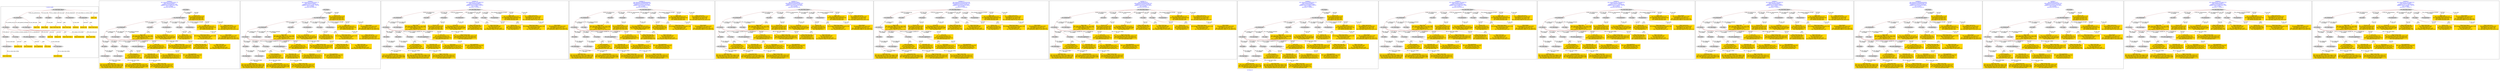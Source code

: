 digraph n0 {
fontcolor="blue"
remincross="true"
label="s02-dma.csv"
subgraph cluster_0 {
label="1-correct model"
n2[style="filled",color="white",fillcolor="lightgray",label="E12_Production1"];
n3[style="filled",color="white",fillcolor="lightgray",label="E21_Person1"];
n4[style="filled",color="white",fillcolor="lightgray",label="E55_Type2"];
n5[style="filled",color="white",fillcolor="lightgray",label="E52_Time-Span3"];
n6[style="filled",color="white",fillcolor="lightgray",label="E69_Death1"];
n7[style="filled",color="white",fillcolor="lightgray",label="E74_Group1"];
n8[style="filled",color="white",fillcolor="lightgray",label="E82_Actor_Appellation1"];
n9[style="filled",color="white",fillcolor="lightgray",label="E67_Birth1"];
n10[shape="plaintext",style="filled",fillcolor="gold",label="Artist URI"];
n11[style="filled",color="white",fillcolor="lightgray",label="E22_Man-Made_Object1"];
n12[style="filled",color="white",fillcolor="lightgray",label="E35_Title1"];
n13[style="filled",color="white",fillcolor="lightgray",label="E30_Right1"];
n14[style="filled",color="white",fillcolor="lightgray",label="E55_Type1"];
n15[style="filled",color="white",fillcolor="lightgray",label="E54_Dimension1"];
n16[style="filled",color="white",fillcolor="lightgray",label="E40_Legal_Body1"];
n17[shape="plaintext",style="filled",fillcolor="gold",label="Object_URI"];
n18[shape="plaintext",style="filled",fillcolor="gold",label="Object Rights"];
n19[shape="plaintext",style="filled",fillcolor="gold",label="Object Title"];
n20[shape="plaintext",style="filled",fillcolor="gold",label="Museum URI"];
n21[shape="plaintext",style="filled",fillcolor="gold",label="Object Link Source"];
n22[style="filled",color="white",fillcolor="lightgray",label="E52_Time-Span1"];
n23[shape="plaintext",style="filled",fillcolor="gold",label="Artist Birth Date"];
n24[style="filled",color="white",fillcolor="lightgray",label="E52_Time-Span2"];
n25[shape="plaintext",style="filled",fillcolor="gold",label="Artist Death Date"];
n26[shape="plaintext",style="filled",fillcolor="gold",label="Object Earliest Date"];
n27[shape="plaintext",style="filled",fillcolor="gold",label="Object Latest Date"];
n28[shape="plaintext",style="filled",fillcolor="gold",label="dimensions"];
n29[shape="plaintext",style="filled",fillcolor="gold",label="Object Work Type URI"];
n30[shape="plaintext",style="filled",fillcolor="gold",label="Object Work Type"];
n31[shape="plaintext",style="filled",fillcolor="gold",label="Medium URI"];
n32[shape="plaintext",style="filled",fillcolor="gold",label="Object Facet Value 1"];
n33[shape="plaintext",style="filled",fillcolor="gold",label="Nationality_URI"];
n34[shape="plaintext",style="filled",fillcolor="gold",label="Artist Nationality"];
n35[shape="plaintext",style="filled",fillcolor="gold",label="Artist Appellation"];
n36[shape="plaintext",style="filled",fillcolor="gold",label="Artist Name"];
}
subgraph cluster_1 {
label="candidate 0\nlink coherence:0.9705882352941176\nnode coherence:0.96875\nconfidence:0.4242268416117656\nmapping score:0.5169571928179569\ncost:132.99869\n-precision:0.68-recall:0.68"
n38[style="filled",color="white",fillcolor="lightgray",label="E12_Production1"];
n39[style="filled",color="white",fillcolor="lightgray",label="E21_Person1"];
n40[style="filled",color="white",fillcolor="lightgray",label="E52_Time-Span2"];
n41[style="filled",color="white",fillcolor="lightgray",label="E55_Type1"];
n42[style="filled",color="white",fillcolor="lightgray",label="E67_Birth1"];
n43[style="filled",color="white",fillcolor="lightgray",label="E69_Death1"];
n44[style="filled",color="white",fillcolor="lightgray",label="E74_Group1"];
n45[style="filled",color="white",fillcolor="lightgray",label="E82_Actor_Appellation1"];
n46[style="filled",color="white",fillcolor="lightgray",label="E22_Man-Made_Object1"];
n47[style="filled",color="white",fillcolor="lightgray",label="E35_Title1"];
n48[style="filled",color="white",fillcolor="lightgray",label="E54_Dimension1"];
n49[style="filled",color="white",fillcolor="lightgray",label="E55_Type2"];
n50[style="filled",color="white",fillcolor="lightgray",label="E8_Acquisition1"];
n51[style="filled",color="white",fillcolor="lightgray",label="E38_Image1"];
n52[style="filled",color="white",fillcolor="lightgray",label="E52_Time-Span1"];
n53[style="filled",color="white",fillcolor="lightgray",label="E52_Time-Span3"];
n54[shape="plaintext",style="filled",fillcolor="gold",label="Object Work Type URI\n[E55_Type,classLink,0.564]\n[E55_Type,label,0.167]\n[E74_Group,classLink,0.135]\n[E57_Material,classLink,0.134]"];
n55[shape="plaintext",style="filled",fillcolor="gold",label="Object Work Type\n[E55_Type,classLink,0.366]\n[E55_Type,label,0.337]\n[E31_Document,classLink,0.166]\n[E33_Linguistic_Object,P3_has_note,0.131]"];
n56[shape="plaintext",style="filled",fillcolor="gold",label="Artist Nationality\n[E74_Group,label,0.491]\n[E74_Group,classLink,0.285]\n[E55_Type,label,0.129]\n[E8_Acquisition,P3_has_note,0.094]"];
n57[shape="plaintext",style="filled",fillcolor="gold",label="dimensions\n[E54_Dimension,P3_has_note,0.822]\n[E22_Man-Made_Object,P3_has_note,0.088]\n[E22_Man-Made_Object,classLink,0.045]\n[E55_Type,label,0.045]"];
n58[shape="plaintext",style="filled",fillcolor="gold",label="Artist Name\n[E82_Actor_Appellation,label,0.519]\n[E22_Man-Made_Object,P3_has_note,0.167]\n[E8_Acquisition,P3_has_note,0.164]\n[E22_Man-Made_Object,classLink,0.15]"];
n59[shape="plaintext",style="filled",fillcolor="gold",label="Artist Birth Date\n[E52_Time-Span,P82a_begin_of_the_begin,0.534]\n[E52_Time-Span,P82_at_some_time_within,0.339]\n[E52_Time-Span,P82b_end_of_the_end,0.078]\n[E33_Linguistic_Object,P3_has_note,0.048]"];
n60[shape="plaintext",style="filled",fillcolor="gold",label="Object Earliest Date\n[E52_Time-Span,P82_at_some_time_within,0.344]\n[E52_Time-Span,P82b_end_of_the_end,0.318]\n[E52_Time-Span,P82a_begin_of_the_begin,0.247]\n[E52_Time-Span,label,0.091]"];
n61[shape="plaintext",style="filled",fillcolor="gold",label="Medium URI\n[E55_Type,classLink,0.41]\n[E57_Material,classLink,0.391]\n[E74_Group,classLink,0.172]\n[E55_Type,label,0.027]"];
n62[shape="plaintext",style="filled",fillcolor="gold",label="Object_URI\n[E31_Document,classLink,0.431]\n[E22_Man-Made_Object,classLink,0.358]\n[E38_Image,classLink,0.115]\n[E21_Person,classLink,0.096]"];
n63[shape="plaintext",style="filled",fillcolor="gold",label="Object Rights\n[E8_Acquisition,P3_has_note,0.456]\n[E30_Right,P3_has_note,0.32]\n[E22_Man-Made_Object,P3_has_note,0.12]\n[E73_Information_Object,P3_has_note,0.104]"];
n64[shape="plaintext",style="filled",fillcolor="gold",label="Artist URI\n[E21_Person,classLink,0.475]\n[E31_Document,classLink,0.281]\n[E82_Actor_Appellation,classLink,0.123]\n[E39_Actor,classLink,0.121]"];
n65[shape="plaintext",style="filled",fillcolor="gold",label="Artist Death Date\n[E52_Time-Span,P82b_end_of_the_end,0.474]\n[E52_Time-Span,P82_at_some_time_within,0.356]\n[E52_Time-Span,P82a_begin_of_the_begin,0.088]\n[E52_Time-Span,label,0.083]"];
n66[shape="plaintext",style="filled",fillcolor="gold",label="Object Latest Date\n[E52_Time-Span,P82_at_some_time_within,0.347]\n[E52_Time-Span,P82b_end_of_the_end,0.313]\n[E52_Time-Span,P82a_begin_of_the_begin,0.254]\n[E52_Time-Span,label,0.086]"];
n67[shape="plaintext",style="filled",fillcolor="gold",label="Artist Appellation\n[E82_Actor_Appellation,classLink,0.662]\n[E21_Person,classLink,0.168]\n[E31_Document,classLink,0.131]\n[E39_Actor,classLink,0.039]"];
n68[shape="plaintext",style="filled",fillcolor="gold",label="Object Facet Value 1\n[E29_Design_or_Procedure,P3_has_note,0.336]\n[E57_Material,label,0.263]\n[E55_Type,label,0.239]\n[E57_Material,classLink,0.163]"];
n69[shape="plaintext",style="filled",fillcolor="gold",label="Object Title\n[E22_Man-Made_Object,P3_has_note,0.309]\n[E73_Information_Object,P3_has_note,0.253]\n[E35_Title,label,0.236]\n[E33_Linguistic_Object,P3_has_note,0.202]"];
n70[shape="plaintext",style="filled",fillcolor="gold",label="Object Link Source\n[E8_Acquisition,P3_has_note,0.45]\n[E30_Right,P3_has_note,0.228]\n[E39_Actor,P3_has_note,0.179]\n[E22_Man-Made_Object,P3_has_note,0.143]"];
n71[shape="plaintext",style="filled",fillcolor="gold",label="Nationality_URI\n[E74_Group,classLink,0.623]\n[E55_Type,classLink,0.22]\n[E57_Material,classLink,0.109]\n[E55_Type,label,0.048]"];
n72[shape="plaintext",style="filled",fillcolor="gold",label="Museum URI\n[E31_Document,classLink,0.625]\n[E38_Image,classLink,0.145]\n[E21_Person,classLink,0.139]\n[E30_Right,P3_has_note,0.091]"];
}
subgraph cluster_2 {
label="candidate 1\nlink coherence:0.9705882352941176\nnode coherence:0.96875\nconfidence:0.42271719627083304\nmapping score:0.5164539777043128\ncost:132.99869\n-precision:0.68-recall:0.68"
n74[style="filled",color="white",fillcolor="lightgray",label="E12_Production1"];
n75[style="filled",color="white",fillcolor="lightgray",label="E21_Person1"];
n76[style="filled",color="white",fillcolor="lightgray",label="E52_Time-Span2"];
n77[style="filled",color="white",fillcolor="lightgray",label="E55_Type1"];
n78[style="filled",color="white",fillcolor="lightgray",label="E67_Birth1"];
n79[style="filled",color="white",fillcolor="lightgray",label="E69_Death1"];
n80[style="filled",color="white",fillcolor="lightgray",label="E74_Group1"];
n81[style="filled",color="white",fillcolor="lightgray",label="E82_Actor_Appellation1"];
n82[style="filled",color="white",fillcolor="lightgray",label="E22_Man-Made_Object1"];
n83[style="filled",color="white",fillcolor="lightgray",label="E35_Title1"];
n84[style="filled",color="white",fillcolor="lightgray",label="E54_Dimension1"];
n85[style="filled",color="white",fillcolor="lightgray",label="E55_Type2"];
n86[style="filled",color="white",fillcolor="lightgray",label="E8_Acquisition1"];
n87[style="filled",color="white",fillcolor="lightgray",label="E38_Image1"];
n88[style="filled",color="white",fillcolor="lightgray",label="E52_Time-Span1"];
n89[style="filled",color="white",fillcolor="lightgray",label="E52_Time-Span3"];
n90[shape="plaintext",style="filled",fillcolor="gold",label="Object Work Type URI\n[E55_Type,classLink,0.564]\n[E55_Type,label,0.167]\n[E74_Group,classLink,0.135]\n[E57_Material,classLink,0.134]"];
n91[shape="plaintext",style="filled",fillcolor="gold",label="Object Work Type\n[E55_Type,classLink,0.366]\n[E55_Type,label,0.337]\n[E31_Document,classLink,0.166]\n[E33_Linguistic_Object,P3_has_note,0.131]"];
n92[shape="plaintext",style="filled",fillcolor="gold",label="Artist Nationality\n[E74_Group,label,0.491]\n[E74_Group,classLink,0.285]\n[E55_Type,label,0.129]\n[E8_Acquisition,P3_has_note,0.094]"];
n93[shape="plaintext",style="filled",fillcolor="gold",label="dimensions\n[E54_Dimension,P3_has_note,0.822]\n[E22_Man-Made_Object,P3_has_note,0.088]\n[E22_Man-Made_Object,classLink,0.045]\n[E55_Type,label,0.045]"];
n94[shape="plaintext",style="filled",fillcolor="gold",label="Artist Name\n[E82_Actor_Appellation,label,0.519]\n[E22_Man-Made_Object,P3_has_note,0.167]\n[E8_Acquisition,P3_has_note,0.164]\n[E22_Man-Made_Object,classLink,0.15]"];
n95[shape="plaintext",style="filled",fillcolor="gold",label="Artist Birth Date\n[E52_Time-Span,P82a_begin_of_the_begin,0.534]\n[E52_Time-Span,P82_at_some_time_within,0.339]\n[E52_Time-Span,P82b_end_of_the_end,0.078]\n[E33_Linguistic_Object,P3_has_note,0.048]"];
n96[shape="plaintext",style="filled",fillcolor="gold",label="Object Earliest Date\n[E52_Time-Span,P82_at_some_time_within,0.344]\n[E52_Time-Span,P82b_end_of_the_end,0.318]\n[E52_Time-Span,P82a_begin_of_the_begin,0.247]\n[E52_Time-Span,label,0.091]"];
n97[shape="plaintext",style="filled",fillcolor="gold",label="Medium URI\n[E55_Type,classLink,0.41]\n[E57_Material,classLink,0.391]\n[E74_Group,classLink,0.172]\n[E55_Type,label,0.027]"];
n98[shape="plaintext",style="filled",fillcolor="gold",label="Object_URI\n[E31_Document,classLink,0.431]\n[E22_Man-Made_Object,classLink,0.358]\n[E38_Image,classLink,0.115]\n[E21_Person,classLink,0.096]"];
n99[shape="plaintext",style="filled",fillcolor="gold",label="Artist URI\n[E21_Person,classLink,0.475]\n[E31_Document,classLink,0.281]\n[E82_Actor_Appellation,classLink,0.123]\n[E39_Actor,classLink,0.121]"];
n100[shape="plaintext",style="filled",fillcolor="gold",label="Object Link Source\n[E8_Acquisition,P3_has_note,0.45]\n[E30_Right,P3_has_note,0.228]\n[E39_Actor,P3_has_note,0.179]\n[E22_Man-Made_Object,P3_has_note,0.143]"];
n101[shape="plaintext",style="filled",fillcolor="gold",label="Artist Death Date\n[E52_Time-Span,P82b_end_of_the_end,0.474]\n[E52_Time-Span,P82_at_some_time_within,0.356]\n[E52_Time-Span,P82a_begin_of_the_begin,0.088]\n[E52_Time-Span,label,0.083]"];
n102[shape="plaintext",style="filled",fillcolor="gold",label="Object Latest Date\n[E52_Time-Span,P82_at_some_time_within,0.347]\n[E52_Time-Span,P82b_end_of_the_end,0.313]\n[E52_Time-Span,P82a_begin_of_the_begin,0.254]\n[E52_Time-Span,label,0.086]"];
n103[shape="plaintext",style="filled",fillcolor="gold",label="Artist Appellation\n[E82_Actor_Appellation,classLink,0.662]\n[E21_Person,classLink,0.168]\n[E31_Document,classLink,0.131]\n[E39_Actor,classLink,0.039]"];
n104[shape="plaintext",style="filled",fillcolor="gold",label="Object Facet Value 1\n[E29_Design_or_Procedure,P3_has_note,0.336]\n[E57_Material,label,0.263]\n[E55_Type,label,0.239]\n[E57_Material,classLink,0.163]"];
n105[shape="plaintext",style="filled",fillcolor="gold",label="Object Title\n[E22_Man-Made_Object,P3_has_note,0.309]\n[E73_Information_Object,P3_has_note,0.253]\n[E35_Title,label,0.236]\n[E33_Linguistic_Object,P3_has_note,0.202]"];
n106[shape="plaintext",style="filled",fillcolor="gold",label="Object Rights\n[E8_Acquisition,P3_has_note,0.456]\n[E30_Right,P3_has_note,0.32]\n[E22_Man-Made_Object,P3_has_note,0.12]\n[E73_Information_Object,P3_has_note,0.104]"];
n107[shape="plaintext",style="filled",fillcolor="gold",label="Nationality_URI\n[E74_Group,classLink,0.623]\n[E55_Type,classLink,0.22]\n[E57_Material,classLink,0.109]\n[E55_Type,label,0.048]"];
n108[shape="plaintext",style="filled",fillcolor="gold",label="Museum URI\n[E31_Document,classLink,0.625]\n[E38_Image,classLink,0.145]\n[E21_Person,classLink,0.139]\n[E30_Right,P3_has_note,0.091]"];
}
subgraph cluster_3 {
label="candidate 10\nlink coherence:0.9117647058823529\nnode coherence:0.96875\nconfidence:0.4201665067506617\nmapping score:0.5156037478642557\ncost:132.99887\n-precision:0.74-recall:0.74"
n110[style="filled",color="white",fillcolor="lightgray",label="E12_Production1"];
n111[style="filled",color="white",fillcolor="lightgray",label="E21_Person1"];
n112[style="filled",color="white",fillcolor="lightgray",label="E52_Time-Span2"];
n113[style="filled",color="white",fillcolor="lightgray",label="E67_Birth1"];
n114[style="filled",color="white",fillcolor="lightgray",label="E69_Death1"];
n115[style="filled",color="white",fillcolor="lightgray",label="E74_Group1"];
n116[style="filled",color="white",fillcolor="lightgray",label="E82_Actor_Appellation1"];
n117[style="filled",color="white",fillcolor="lightgray",label="E22_Man-Made_Object1"];
n118[style="filled",color="white",fillcolor="lightgray",label="E35_Title1"];
n119[style="filled",color="white",fillcolor="lightgray",label="E38_Image1"];
n120[style="filled",color="white",fillcolor="lightgray",label="E54_Dimension1"];
n121[style="filled",color="white",fillcolor="lightgray",label="E55_Type1"];
n122[style="filled",color="white",fillcolor="lightgray",label="E55_Type2"];
n123[style="filled",color="white",fillcolor="lightgray",label="E8_Acquisition1"];
n124[style="filled",color="white",fillcolor="lightgray",label="E52_Time-Span1"];
n125[style="filled",color="white",fillcolor="lightgray",label="E52_Time-Span3"];
n126[shape="plaintext",style="filled",fillcolor="gold",label="Object Work Type URI\n[E55_Type,classLink,0.564]\n[E55_Type,label,0.167]\n[E74_Group,classLink,0.135]\n[E57_Material,classLink,0.134]"];
n127[shape="plaintext",style="filled",fillcolor="gold",label="Object Work Type\n[E55_Type,classLink,0.366]\n[E55_Type,label,0.337]\n[E31_Document,classLink,0.166]\n[E33_Linguistic_Object,P3_has_note,0.131]"];
n128[shape="plaintext",style="filled",fillcolor="gold",label="Artist Nationality\n[E74_Group,label,0.491]\n[E74_Group,classLink,0.285]\n[E55_Type,label,0.129]\n[E8_Acquisition,P3_has_note,0.094]"];
n129[shape="plaintext",style="filled",fillcolor="gold",label="dimensions\n[E54_Dimension,P3_has_note,0.822]\n[E22_Man-Made_Object,P3_has_note,0.088]\n[E22_Man-Made_Object,classLink,0.045]\n[E55_Type,label,0.045]"];
n130[shape="plaintext",style="filled",fillcolor="gold",label="Artist Name\n[E82_Actor_Appellation,label,0.519]\n[E22_Man-Made_Object,P3_has_note,0.167]\n[E8_Acquisition,P3_has_note,0.164]\n[E22_Man-Made_Object,classLink,0.15]"];
n131[shape="plaintext",style="filled",fillcolor="gold",label="Object Earliest Date\n[E52_Time-Span,P82_at_some_time_within,0.344]\n[E52_Time-Span,P82b_end_of_the_end,0.318]\n[E52_Time-Span,P82a_begin_of_the_begin,0.247]\n[E52_Time-Span,label,0.091]"];
n132[shape="plaintext",style="filled",fillcolor="gold",label="Medium URI\n[E55_Type,classLink,0.41]\n[E57_Material,classLink,0.391]\n[E74_Group,classLink,0.172]\n[E55_Type,label,0.027]"];
n133[shape="plaintext",style="filled",fillcolor="gold",label="Object_URI\n[E31_Document,classLink,0.431]\n[E22_Man-Made_Object,classLink,0.358]\n[E38_Image,classLink,0.115]\n[E21_Person,classLink,0.096]"];
n134[shape="plaintext",style="filled",fillcolor="gold",label="Object Rights\n[E8_Acquisition,P3_has_note,0.456]\n[E30_Right,P3_has_note,0.32]\n[E22_Man-Made_Object,P3_has_note,0.12]\n[E73_Information_Object,P3_has_note,0.104]"];
n135[shape="plaintext",style="filled",fillcolor="gold",label="Artist URI\n[E21_Person,classLink,0.475]\n[E31_Document,classLink,0.281]\n[E82_Actor_Appellation,classLink,0.123]\n[E39_Actor,classLink,0.121]"];
n136[shape="plaintext",style="filled",fillcolor="gold",label="Artist Death Date\n[E52_Time-Span,P82b_end_of_the_end,0.474]\n[E52_Time-Span,P82_at_some_time_within,0.356]\n[E52_Time-Span,P82a_begin_of_the_begin,0.088]\n[E52_Time-Span,label,0.083]"];
n137[shape="plaintext",style="filled",fillcolor="gold",label="Artist Birth Date\n[E52_Time-Span,P82a_begin_of_the_begin,0.534]\n[E52_Time-Span,P82_at_some_time_within,0.339]\n[E52_Time-Span,P82b_end_of_the_end,0.078]\n[E33_Linguistic_Object,P3_has_note,0.048]"];
n138[shape="plaintext",style="filled",fillcolor="gold",label="Object Latest Date\n[E52_Time-Span,P82_at_some_time_within,0.347]\n[E52_Time-Span,P82b_end_of_the_end,0.313]\n[E52_Time-Span,P82a_begin_of_the_begin,0.254]\n[E52_Time-Span,label,0.086]"];
n139[shape="plaintext",style="filled",fillcolor="gold",label="Artist Appellation\n[E82_Actor_Appellation,classLink,0.662]\n[E21_Person,classLink,0.168]\n[E31_Document,classLink,0.131]\n[E39_Actor,classLink,0.039]"];
n140[shape="plaintext",style="filled",fillcolor="gold",label="Object Facet Value 1\n[E29_Design_or_Procedure,P3_has_note,0.336]\n[E57_Material,label,0.263]\n[E55_Type,label,0.239]\n[E57_Material,classLink,0.163]"];
n141[shape="plaintext",style="filled",fillcolor="gold",label="Object Title\n[E22_Man-Made_Object,P3_has_note,0.309]\n[E73_Information_Object,P3_has_note,0.253]\n[E35_Title,label,0.236]\n[E33_Linguistic_Object,P3_has_note,0.202]"];
n142[shape="plaintext",style="filled",fillcolor="gold",label="Object Link Source\n[E8_Acquisition,P3_has_note,0.45]\n[E30_Right,P3_has_note,0.228]\n[E39_Actor,P3_has_note,0.179]\n[E22_Man-Made_Object,P3_has_note,0.143]"];
n143[shape="plaintext",style="filled",fillcolor="gold",label="Nationality_URI\n[E74_Group,classLink,0.623]\n[E55_Type,classLink,0.22]\n[E57_Material,classLink,0.109]\n[E55_Type,label,0.048]"];
n144[shape="plaintext",style="filled",fillcolor="gold",label="Museum URI\n[E31_Document,classLink,0.625]\n[E38_Image,classLink,0.145]\n[E21_Person,classLink,0.139]\n[E30_Right,P3_has_note,0.091]"];
}
subgraph cluster_4 {
label="candidate 11\nlink coherence:0.9090909090909091\nnode coherence:0.9354838709677419\nconfidence:0.43043471165254243\nmapping score:0.5167097029786912\ncost:230.99887\n-precision:0.64-recall:0.62"
n146[style="filled",color="white",fillcolor="lightgray",label="E12_Production1"];
n147[style="filled",color="white",fillcolor="lightgray",label="E21_Person1"];
n148[style="filled",color="white",fillcolor="lightgray",label="E55_Type1"];
n149[style="filled",color="white",fillcolor="lightgray",label="E67_Birth1"];
n150[style="filled",color="white",fillcolor="lightgray",label="E69_Death1"];
n151[style="filled",color="white",fillcolor="lightgray",label="E74_Group1"];
n152[style="filled",color="white",fillcolor="lightgray",label="E82_Actor_Appellation1"];
n153[style="filled",color="white",fillcolor="lightgray",label="E22_Man-Made_Object1"];
n154[style="filled",color="white",fillcolor="lightgray",label="E35_Title1"];
n155[style="filled",color="white",fillcolor="lightgray",label="E38_Image1"];
n156[style="filled",color="white",fillcolor="lightgray",label="E54_Dimension1"];
n157[style="filled",color="white",fillcolor="lightgray",label="E55_Type2"];
n158[style="filled",color="white",fillcolor="lightgray",label="E8_Acquisition1"];
n159[style="filled",color="white",fillcolor="lightgray",label="E52_Time-Span1"];
n160[style="filled",color="white",fillcolor="lightgray",label="E52_Time-Span3"];
n161[shape="plaintext",style="filled",fillcolor="gold",label="Object Work Type URI\n[E55_Type,classLink,0.564]\n[E55_Type,label,0.167]\n[E74_Group,classLink,0.135]\n[E57_Material,classLink,0.134]"];
n162[shape="plaintext",style="filled",fillcolor="gold",label="Object Work Type\n[E55_Type,classLink,0.366]\n[E55_Type,label,0.337]\n[E31_Document,classLink,0.166]\n[E33_Linguistic_Object,P3_has_note,0.131]"];
n163[shape="plaintext",style="filled",fillcolor="gold",label="Artist Nationality\n[E74_Group,label,0.491]\n[E74_Group,classLink,0.285]\n[E55_Type,label,0.129]\n[E8_Acquisition,P3_has_note,0.094]"];
n164[shape="plaintext",style="filled",fillcolor="gold",label="dimensions\n[E54_Dimension,P3_has_note,0.822]\n[E22_Man-Made_Object,P3_has_note,0.088]\n[E22_Man-Made_Object,classLink,0.045]\n[E55_Type,label,0.045]"];
n165[shape="plaintext",style="filled",fillcolor="gold",label="Artist Name\n[E82_Actor_Appellation,label,0.519]\n[E22_Man-Made_Object,P3_has_note,0.167]\n[E8_Acquisition,P3_has_note,0.164]\n[E22_Man-Made_Object,classLink,0.15]"];
n166[shape="plaintext",style="filled",fillcolor="gold",label="Artist Birth Date\n[E52_Time-Span,P82a_begin_of_the_begin,0.534]\n[E52_Time-Span,P82_at_some_time_within,0.339]\n[E52_Time-Span,P82b_end_of_the_end,0.078]\n[E33_Linguistic_Object,P3_has_note,0.048]"];
n167[shape="plaintext",style="filled",fillcolor="gold",label="Medium URI\n[E55_Type,classLink,0.41]\n[E57_Material,classLink,0.391]\n[E74_Group,classLink,0.172]\n[E55_Type,label,0.027]"];
n168[shape="plaintext",style="filled",fillcolor="gold",label="Object_URI\n[E31_Document,classLink,0.431]\n[E22_Man-Made_Object,classLink,0.358]\n[E38_Image,classLink,0.115]\n[E21_Person,classLink,0.096]"];
n169[shape="plaintext",style="filled",fillcolor="gold",label="Object Rights\n[E8_Acquisition,P3_has_note,0.456]\n[E30_Right,P3_has_note,0.32]\n[E22_Man-Made_Object,P3_has_note,0.12]\n[E73_Information_Object,P3_has_note,0.104]"];
n170[shape="plaintext",style="filled",fillcolor="gold",label="Artist URI\n[E21_Person,classLink,0.475]\n[E31_Document,classLink,0.281]\n[E82_Actor_Appellation,classLink,0.123]\n[E39_Actor,classLink,0.121]"];
n171[shape="plaintext",style="filled",fillcolor="gold",label="Artist Death Date\n[E52_Time-Span,P82b_end_of_the_end,0.474]\n[E52_Time-Span,P82_at_some_time_within,0.356]\n[E52_Time-Span,P82a_begin_of_the_begin,0.088]\n[E52_Time-Span,label,0.083]"];
n172[shape="plaintext",style="filled",fillcolor="gold",label="Object Earliest Date\n[E52_Time-Span,P82_at_some_time_within,0.344]\n[E52_Time-Span,P82b_end_of_the_end,0.318]\n[E52_Time-Span,P82a_begin_of_the_begin,0.247]\n[E52_Time-Span,label,0.091]"];
n173[shape="plaintext",style="filled",fillcolor="gold",label="Object Latest Date\n[E52_Time-Span,P82_at_some_time_within,0.347]\n[E52_Time-Span,P82b_end_of_the_end,0.313]\n[E52_Time-Span,P82a_begin_of_the_begin,0.254]\n[E52_Time-Span,label,0.086]"];
n174[shape="plaintext",style="filled",fillcolor="gold",label="Artist Appellation\n[E82_Actor_Appellation,classLink,0.662]\n[E21_Person,classLink,0.168]\n[E31_Document,classLink,0.131]\n[E39_Actor,classLink,0.039]"];
n175[shape="plaintext",style="filled",fillcolor="gold",label="Object Facet Value 1\n[E29_Design_or_Procedure,P3_has_note,0.336]\n[E57_Material,label,0.263]\n[E55_Type,label,0.239]\n[E57_Material,classLink,0.163]"];
n176[shape="plaintext",style="filled",fillcolor="gold",label="Object Title\n[E22_Man-Made_Object,P3_has_note,0.309]\n[E73_Information_Object,P3_has_note,0.253]\n[E35_Title,label,0.236]\n[E33_Linguistic_Object,P3_has_note,0.202]"];
n177[shape="plaintext",style="filled",fillcolor="gold",label="Object Link Source\n[E8_Acquisition,P3_has_note,0.45]\n[E30_Right,P3_has_note,0.228]\n[E39_Actor,P3_has_note,0.179]\n[E22_Man-Made_Object,P3_has_note,0.143]"];
n178[shape="plaintext",style="filled",fillcolor="gold",label="Nationality_URI\n[E74_Group,classLink,0.623]\n[E55_Type,classLink,0.22]\n[E57_Material,classLink,0.109]\n[E55_Type,label,0.048]"];
n179[shape="plaintext",style="filled",fillcolor="gold",label="Museum URI\n[E31_Document,classLink,0.625]\n[E38_Image,classLink,0.145]\n[E21_Person,classLink,0.139]\n[E30_Right,P3_has_note,0.091]"];
}
subgraph cluster_5 {
label="candidate 12\nlink coherence:0.90625\nnode coherence:0.9354838709677419\nconfidence:0.43043471165254243\nmapping score:0.5167097029786912\ncost:229.99891\n-precision:0.66-recall:0.62"
n181[style="filled",color="white",fillcolor="lightgray",label="E12_Production1"];
n182[style="filled",color="white",fillcolor="lightgray",label="E21_Person1"];
n183[style="filled",color="white",fillcolor="lightgray",label="E52_Time-Span2"];
n184[style="filled",color="white",fillcolor="lightgray",label="E55_Type1"];
n185[style="filled",color="white",fillcolor="lightgray",label="E67_Birth1"];
n186[style="filled",color="white",fillcolor="lightgray",label="E74_Group1"];
n187[style="filled",color="white",fillcolor="lightgray",label="E82_Actor_Appellation1"];
n188[style="filled",color="white",fillcolor="lightgray",label="E22_Man-Made_Object1"];
n189[style="filled",color="white",fillcolor="lightgray",label="E35_Title1"];
n190[style="filled",color="white",fillcolor="lightgray",label="E38_Image1"];
n191[style="filled",color="white",fillcolor="lightgray",label="E54_Dimension1"];
n192[style="filled",color="white",fillcolor="lightgray",label="E55_Type2"];
n193[style="filled",color="white",fillcolor="lightgray",label="E8_Acquisition1"];
n194[style="filled",color="white",fillcolor="lightgray",label="E52_Time-Span1"];
n195[shape="plaintext",style="filled",fillcolor="gold",label="Object Work Type URI\n[E55_Type,classLink,0.564]\n[E55_Type,label,0.167]\n[E74_Group,classLink,0.135]\n[E57_Material,classLink,0.134]"];
n196[shape="plaintext",style="filled",fillcolor="gold",label="Object Work Type\n[E55_Type,classLink,0.366]\n[E55_Type,label,0.337]\n[E31_Document,classLink,0.166]\n[E33_Linguistic_Object,P3_has_note,0.131]"];
n197[shape="plaintext",style="filled",fillcolor="gold",label="Artist Nationality\n[E74_Group,label,0.491]\n[E74_Group,classLink,0.285]\n[E55_Type,label,0.129]\n[E8_Acquisition,P3_has_note,0.094]"];
n198[shape="plaintext",style="filled",fillcolor="gold",label="dimensions\n[E54_Dimension,P3_has_note,0.822]\n[E22_Man-Made_Object,P3_has_note,0.088]\n[E22_Man-Made_Object,classLink,0.045]\n[E55_Type,label,0.045]"];
n199[shape="plaintext",style="filled",fillcolor="gold",label="Artist Name\n[E82_Actor_Appellation,label,0.519]\n[E22_Man-Made_Object,P3_has_note,0.167]\n[E8_Acquisition,P3_has_note,0.164]\n[E22_Man-Made_Object,classLink,0.15]"];
n200[shape="plaintext",style="filled",fillcolor="gold",label="Artist Birth Date\n[E52_Time-Span,P82a_begin_of_the_begin,0.534]\n[E52_Time-Span,P82_at_some_time_within,0.339]\n[E52_Time-Span,P82b_end_of_the_end,0.078]\n[E33_Linguistic_Object,P3_has_note,0.048]"];
n201[shape="plaintext",style="filled",fillcolor="gold",label="Object Latest Date\n[E52_Time-Span,P82_at_some_time_within,0.347]\n[E52_Time-Span,P82b_end_of_the_end,0.313]\n[E52_Time-Span,P82a_begin_of_the_begin,0.254]\n[E52_Time-Span,label,0.086]"];
n202[shape="plaintext",style="filled",fillcolor="gold",label="Medium URI\n[E55_Type,classLink,0.41]\n[E57_Material,classLink,0.391]\n[E74_Group,classLink,0.172]\n[E55_Type,label,0.027]"];
n203[shape="plaintext",style="filled",fillcolor="gold",label="Object_URI\n[E31_Document,classLink,0.431]\n[E22_Man-Made_Object,classLink,0.358]\n[E38_Image,classLink,0.115]\n[E21_Person,classLink,0.096]"];
n204[shape="plaintext",style="filled",fillcolor="gold",label="Object Rights\n[E8_Acquisition,P3_has_note,0.456]\n[E30_Right,P3_has_note,0.32]\n[E22_Man-Made_Object,P3_has_note,0.12]\n[E73_Information_Object,P3_has_note,0.104]"];
n205[shape="plaintext",style="filled",fillcolor="gold",label="Artist URI\n[E21_Person,classLink,0.475]\n[E31_Document,classLink,0.281]\n[E82_Actor_Appellation,classLink,0.123]\n[E39_Actor,classLink,0.121]"];
n206[shape="plaintext",style="filled",fillcolor="gold",label="Artist Death Date\n[E52_Time-Span,P82b_end_of_the_end,0.474]\n[E52_Time-Span,P82_at_some_time_within,0.356]\n[E52_Time-Span,P82a_begin_of_the_begin,0.088]\n[E52_Time-Span,label,0.083]"];
n207[shape="plaintext",style="filled",fillcolor="gold",label="Object Earliest Date\n[E52_Time-Span,P82_at_some_time_within,0.344]\n[E52_Time-Span,P82b_end_of_the_end,0.318]\n[E52_Time-Span,P82a_begin_of_the_begin,0.247]\n[E52_Time-Span,label,0.091]"];
n208[shape="plaintext",style="filled",fillcolor="gold",label="Artist Appellation\n[E82_Actor_Appellation,classLink,0.662]\n[E21_Person,classLink,0.168]\n[E31_Document,classLink,0.131]\n[E39_Actor,classLink,0.039]"];
n209[shape="plaintext",style="filled",fillcolor="gold",label="Object Facet Value 1\n[E29_Design_or_Procedure,P3_has_note,0.336]\n[E57_Material,label,0.263]\n[E55_Type,label,0.239]\n[E57_Material,classLink,0.163]"];
n210[shape="plaintext",style="filled",fillcolor="gold",label="Object Title\n[E22_Man-Made_Object,P3_has_note,0.309]\n[E73_Information_Object,P3_has_note,0.253]\n[E35_Title,label,0.236]\n[E33_Linguistic_Object,P3_has_note,0.202]"];
n211[shape="plaintext",style="filled",fillcolor="gold",label="Object Link Source\n[E8_Acquisition,P3_has_note,0.45]\n[E30_Right,P3_has_note,0.228]\n[E39_Actor,P3_has_note,0.179]\n[E22_Man-Made_Object,P3_has_note,0.143]"];
n212[shape="plaintext",style="filled",fillcolor="gold",label="Nationality_URI\n[E74_Group,classLink,0.623]\n[E55_Type,classLink,0.22]\n[E57_Material,classLink,0.109]\n[E55_Type,label,0.048]"];
n213[shape="plaintext",style="filled",fillcolor="gold",label="Museum URI\n[E31_Document,classLink,0.625]\n[E38_Image,classLink,0.145]\n[E21_Person,classLink,0.139]\n[E30_Right,P3_has_note,0.091]"];
}
subgraph cluster_6 {
label="candidate 13\nlink coherence:0.8787878787878788\nnode coherence:0.9354838709677419\nconfidence:0.43043471165254243\nmapping score:0.5167097029786912\ncost:230.99895\n-precision:0.67-recall:0.65"
n215[style="filled",color="white",fillcolor="lightgray",label="E12_Production1"];
n216[style="filled",color="white",fillcolor="lightgray",label="E21_Person1"];
n217[style="filled",color="white",fillcolor="lightgray",label="E67_Birth1"];
n218[style="filled",color="white",fillcolor="lightgray",label="E69_Death1"];
n219[style="filled",color="white",fillcolor="lightgray",label="E74_Group1"];
n220[style="filled",color="white",fillcolor="lightgray",label="E82_Actor_Appellation1"];
n221[style="filled",color="white",fillcolor="lightgray",label="E22_Man-Made_Object1"];
n222[style="filled",color="white",fillcolor="lightgray",label="E35_Title1"];
n223[style="filled",color="white",fillcolor="lightgray",label="E38_Image1"];
n224[style="filled",color="white",fillcolor="lightgray",label="E54_Dimension1"];
n225[style="filled",color="white",fillcolor="lightgray",label="E55_Type1"];
n226[style="filled",color="white",fillcolor="lightgray",label="E55_Type2"];
n227[style="filled",color="white",fillcolor="lightgray",label="E8_Acquisition1"];
n228[style="filled",color="white",fillcolor="lightgray",label="E52_Time-Span1"];
n229[style="filled",color="white",fillcolor="lightgray",label="E52_Time-Span3"];
n230[shape="plaintext",style="filled",fillcolor="gold",label="Object Work Type URI\n[E55_Type,classLink,0.564]\n[E55_Type,label,0.167]\n[E74_Group,classLink,0.135]\n[E57_Material,classLink,0.134]"];
n231[shape="plaintext",style="filled",fillcolor="gold",label="Object Work Type\n[E55_Type,classLink,0.366]\n[E55_Type,label,0.337]\n[E31_Document,classLink,0.166]\n[E33_Linguistic_Object,P3_has_note,0.131]"];
n232[shape="plaintext",style="filled",fillcolor="gold",label="Artist Nationality\n[E74_Group,label,0.491]\n[E74_Group,classLink,0.285]\n[E55_Type,label,0.129]\n[E8_Acquisition,P3_has_note,0.094]"];
n233[shape="plaintext",style="filled",fillcolor="gold",label="dimensions\n[E54_Dimension,P3_has_note,0.822]\n[E22_Man-Made_Object,P3_has_note,0.088]\n[E22_Man-Made_Object,classLink,0.045]\n[E55_Type,label,0.045]"];
n234[shape="plaintext",style="filled",fillcolor="gold",label="Artist Name\n[E82_Actor_Appellation,label,0.519]\n[E22_Man-Made_Object,P3_has_note,0.167]\n[E8_Acquisition,P3_has_note,0.164]\n[E22_Man-Made_Object,classLink,0.15]"];
n235[shape="plaintext",style="filled",fillcolor="gold",label="Artist Birth Date\n[E52_Time-Span,P82a_begin_of_the_begin,0.534]\n[E52_Time-Span,P82_at_some_time_within,0.339]\n[E52_Time-Span,P82b_end_of_the_end,0.078]\n[E33_Linguistic_Object,P3_has_note,0.048]"];
n236[shape="plaintext",style="filled",fillcolor="gold",label="Medium URI\n[E55_Type,classLink,0.41]\n[E57_Material,classLink,0.391]\n[E74_Group,classLink,0.172]\n[E55_Type,label,0.027]"];
n237[shape="plaintext",style="filled",fillcolor="gold",label="Object_URI\n[E31_Document,classLink,0.431]\n[E22_Man-Made_Object,classLink,0.358]\n[E38_Image,classLink,0.115]\n[E21_Person,classLink,0.096]"];
n238[shape="plaintext",style="filled",fillcolor="gold",label="Object Rights\n[E8_Acquisition,P3_has_note,0.456]\n[E30_Right,P3_has_note,0.32]\n[E22_Man-Made_Object,P3_has_note,0.12]\n[E73_Information_Object,P3_has_note,0.104]"];
n239[shape="plaintext",style="filled",fillcolor="gold",label="Artist URI\n[E21_Person,classLink,0.475]\n[E31_Document,classLink,0.281]\n[E82_Actor_Appellation,classLink,0.123]\n[E39_Actor,classLink,0.121]"];
n240[shape="plaintext",style="filled",fillcolor="gold",label="Artist Death Date\n[E52_Time-Span,P82b_end_of_the_end,0.474]\n[E52_Time-Span,P82_at_some_time_within,0.356]\n[E52_Time-Span,P82a_begin_of_the_begin,0.088]\n[E52_Time-Span,label,0.083]"];
n241[shape="plaintext",style="filled",fillcolor="gold",label="Object Earliest Date\n[E52_Time-Span,P82_at_some_time_within,0.344]\n[E52_Time-Span,P82b_end_of_the_end,0.318]\n[E52_Time-Span,P82a_begin_of_the_begin,0.247]\n[E52_Time-Span,label,0.091]"];
n242[shape="plaintext",style="filled",fillcolor="gold",label="Object Latest Date\n[E52_Time-Span,P82_at_some_time_within,0.347]\n[E52_Time-Span,P82b_end_of_the_end,0.313]\n[E52_Time-Span,P82a_begin_of_the_begin,0.254]\n[E52_Time-Span,label,0.086]"];
n243[shape="plaintext",style="filled",fillcolor="gold",label="Artist Appellation\n[E82_Actor_Appellation,classLink,0.662]\n[E21_Person,classLink,0.168]\n[E31_Document,classLink,0.131]\n[E39_Actor,classLink,0.039]"];
n244[shape="plaintext",style="filled",fillcolor="gold",label="Object Facet Value 1\n[E29_Design_or_Procedure,P3_has_note,0.336]\n[E57_Material,label,0.263]\n[E55_Type,label,0.239]\n[E57_Material,classLink,0.163]"];
n245[shape="plaintext",style="filled",fillcolor="gold",label="Object Title\n[E22_Man-Made_Object,P3_has_note,0.309]\n[E73_Information_Object,P3_has_note,0.253]\n[E35_Title,label,0.236]\n[E33_Linguistic_Object,P3_has_note,0.202]"];
n246[shape="plaintext",style="filled",fillcolor="gold",label="Object Link Source\n[E8_Acquisition,P3_has_note,0.45]\n[E30_Right,P3_has_note,0.228]\n[E39_Actor,P3_has_note,0.179]\n[E22_Man-Made_Object,P3_has_note,0.143]"];
n247[shape="plaintext",style="filled",fillcolor="gold",label="Nationality_URI\n[E74_Group,classLink,0.623]\n[E55_Type,classLink,0.22]\n[E57_Material,classLink,0.109]\n[E55_Type,label,0.048]"];
n248[shape="plaintext",style="filled",fillcolor="gold",label="Museum URI\n[E31_Document,classLink,0.625]\n[E38_Image,classLink,0.145]\n[E21_Person,classLink,0.139]\n[E30_Right,P3_has_note,0.091]"];
}
subgraph cluster_7 {
label="candidate 14\nlink coherence:0.875\nnode coherence:0.9354838709677419\nconfidence:0.43043471165254243\nmapping score:0.5167097029786912\ncost:229.99899\n-precision:0.69-recall:0.65"
n250[style="filled",color="white",fillcolor="lightgray",label="E12_Production1"];
n251[style="filled",color="white",fillcolor="lightgray",label="E21_Person1"];
n252[style="filled",color="white",fillcolor="lightgray",label="E52_Time-Span2"];
n253[style="filled",color="white",fillcolor="lightgray",label="E67_Birth1"];
n254[style="filled",color="white",fillcolor="lightgray",label="E74_Group1"];
n255[style="filled",color="white",fillcolor="lightgray",label="E82_Actor_Appellation1"];
n256[style="filled",color="white",fillcolor="lightgray",label="E22_Man-Made_Object1"];
n257[style="filled",color="white",fillcolor="lightgray",label="E35_Title1"];
n258[style="filled",color="white",fillcolor="lightgray",label="E38_Image1"];
n259[style="filled",color="white",fillcolor="lightgray",label="E54_Dimension1"];
n260[style="filled",color="white",fillcolor="lightgray",label="E55_Type1"];
n261[style="filled",color="white",fillcolor="lightgray",label="E55_Type2"];
n262[style="filled",color="white",fillcolor="lightgray",label="E8_Acquisition1"];
n263[style="filled",color="white",fillcolor="lightgray",label="E52_Time-Span1"];
n264[shape="plaintext",style="filled",fillcolor="gold",label="Object Work Type URI\n[E55_Type,classLink,0.564]\n[E55_Type,label,0.167]\n[E74_Group,classLink,0.135]\n[E57_Material,classLink,0.134]"];
n265[shape="plaintext",style="filled",fillcolor="gold",label="Object Work Type\n[E55_Type,classLink,0.366]\n[E55_Type,label,0.337]\n[E31_Document,classLink,0.166]\n[E33_Linguistic_Object,P3_has_note,0.131]"];
n266[shape="plaintext",style="filled",fillcolor="gold",label="Artist Nationality\n[E74_Group,label,0.491]\n[E74_Group,classLink,0.285]\n[E55_Type,label,0.129]\n[E8_Acquisition,P3_has_note,0.094]"];
n267[shape="plaintext",style="filled",fillcolor="gold",label="dimensions\n[E54_Dimension,P3_has_note,0.822]\n[E22_Man-Made_Object,P3_has_note,0.088]\n[E22_Man-Made_Object,classLink,0.045]\n[E55_Type,label,0.045]"];
n268[shape="plaintext",style="filled",fillcolor="gold",label="Artist Name\n[E82_Actor_Appellation,label,0.519]\n[E22_Man-Made_Object,P3_has_note,0.167]\n[E8_Acquisition,P3_has_note,0.164]\n[E22_Man-Made_Object,classLink,0.15]"];
n269[shape="plaintext",style="filled",fillcolor="gold",label="Artist Birth Date\n[E52_Time-Span,P82a_begin_of_the_begin,0.534]\n[E52_Time-Span,P82_at_some_time_within,0.339]\n[E52_Time-Span,P82b_end_of_the_end,0.078]\n[E33_Linguistic_Object,P3_has_note,0.048]"];
n270[shape="plaintext",style="filled",fillcolor="gold",label="Object Latest Date\n[E52_Time-Span,P82_at_some_time_within,0.347]\n[E52_Time-Span,P82b_end_of_the_end,0.313]\n[E52_Time-Span,P82a_begin_of_the_begin,0.254]\n[E52_Time-Span,label,0.086]"];
n271[shape="plaintext",style="filled",fillcolor="gold",label="Medium URI\n[E55_Type,classLink,0.41]\n[E57_Material,classLink,0.391]\n[E74_Group,classLink,0.172]\n[E55_Type,label,0.027]"];
n272[shape="plaintext",style="filled",fillcolor="gold",label="Object_URI\n[E31_Document,classLink,0.431]\n[E22_Man-Made_Object,classLink,0.358]\n[E38_Image,classLink,0.115]\n[E21_Person,classLink,0.096]"];
n273[shape="plaintext",style="filled",fillcolor="gold",label="Object Rights\n[E8_Acquisition,P3_has_note,0.456]\n[E30_Right,P3_has_note,0.32]\n[E22_Man-Made_Object,P3_has_note,0.12]\n[E73_Information_Object,P3_has_note,0.104]"];
n274[shape="plaintext",style="filled",fillcolor="gold",label="Artist URI\n[E21_Person,classLink,0.475]\n[E31_Document,classLink,0.281]\n[E82_Actor_Appellation,classLink,0.123]\n[E39_Actor,classLink,0.121]"];
n275[shape="plaintext",style="filled",fillcolor="gold",label="Artist Death Date\n[E52_Time-Span,P82b_end_of_the_end,0.474]\n[E52_Time-Span,P82_at_some_time_within,0.356]\n[E52_Time-Span,P82a_begin_of_the_begin,0.088]\n[E52_Time-Span,label,0.083]"];
n276[shape="plaintext",style="filled",fillcolor="gold",label="Object Earliest Date\n[E52_Time-Span,P82_at_some_time_within,0.344]\n[E52_Time-Span,P82b_end_of_the_end,0.318]\n[E52_Time-Span,P82a_begin_of_the_begin,0.247]\n[E52_Time-Span,label,0.091]"];
n277[shape="plaintext",style="filled",fillcolor="gold",label="Artist Appellation\n[E82_Actor_Appellation,classLink,0.662]\n[E21_Person,classLink,0.168]\n[E31_Document,classLink,0.131]\n[E39_Actor,classLink,0.039]"];
n278[shape="plaintext",style="filled",fillcolor="gold",label="Object Facet Value 1\n[E29_Design_or_Procedure,P3_has_note,0.336]\n[E57_Material,label,0.263]\n[E55_Type,label,0.239]\n[E57_Material,classLink,0.163]"];
n279[shape="plaintext",style="filled",fillcolor="gold",label="Object Title\n[E22_Man-Made_Object,P3_has_note,0.309]\n[E73_Information_Object,P3_has_note,0.253]\n[E35_Title,label,0.236]\n[E33_Linguistic_Object,P3_has_note,0.202]"];
n280[shape="plaintext",style="filled",fillcolor="gold",label="Object Link Source\n[E8_Acquisition,P3_has_note,0.45]\n[E30_Right,P3_has_note,0.228]\n[E39_Actor,P3_has_note,0.179]\n[E22_Man-Made_Object,P3_has_note,0.143]"];
n281[shape="plaintext",style="filled",fillcolor="gold",label="Nationality_URI\n[E74_Group,classLink,0.623]\n[E55_Type,classLink,0.22]\n[E57_Material,classLink,0.109]\n[E55_Type,label,0.048]"];
n282[shape="plaintext",style="filled",fillcolor="gold",label="Museum URI\n[E31_Document,classLink,0.625]\n[E38_Image,classLink,0.145]\n[E21_Person,classLink,0.139]\n[E30_Right,P3_has_note,0.091]"];
}
subgraph cluster_8 {
label="candidate 2\nlink coherence:0.9705882352941176\nnode coherence:0.96875\nconfidence:0.4201665067506617\nmapping score:0.5156037478642557\ncost:132.99869\n-precision:0.71-recall:0.71"
n284[style="filled",color="white",fillcolor="lightgray",label="E12_Production1"];
n285[style="filled",color="white",fillcolor="lightgray",label="E21_Person1"];
n286[style="filled",color="white",fillcolor="lightgray",label="E52_Time-Span2"];
n287[style="filled",color="white",fillcolor="lightgray",label="E55_Type1"];
n288[style="filled",color="white",fillcolor="lightgray",label="E67_Birth1"];
n289[style="filled",color="white",fillcolor="lightgray",label="E69_Death1"];
n290[style="filled",color="white",fillcolor="lightgray",label="E74_Group1"];
n291[style="filled",color="white",fillcolor="lightgray",label="E82_Actor_Appellation1"];
n292[style="filled",color="white",fillcolor="lightgray",label="E22_Man-Made_Object1"];
n293[style="filled",color="white",fillcolor="lightgray",label="E35_Title1"];
n294[style="filled",color="white",fillcolor="lightgray",label="E54_Dimension1"];
n295[style="filled",color="white",fillcolor="lightgray",label="E55_Type2"];
n296[style="filled",color="white",fillcolor="lightgray",label="E8_Acquisition1"];
n297[style="filled",color="white",fillcolor="lightgray",label="E38_Image1"];
n298[style="filled",color="white",fillcolor="lightgray",label="E52_Time-Span1"];
n299[style="filled",color="white",fillcolor="lightgray",label="E52_Time-Span3"];
n300[shape="plaintext",style="filled",fillcolor="gold",label="Object Work Type URI\n[E55_Type,classLink,0.564]\n[E55_Type,label,0.167]\n[E74_Group,classLink,0.135]\n[E57_Material,classLink,0.134]"];
n301[shape="plaintext",style="filled",fillcolor="gold",label="Object Work Type\n[E55_Type,classLink,0.366]\n[E55_Type,label,0.337]\n[E31_Document,classLink,0.166]\n[E33_Linguistic_Object,P3_has_note,0.131]"];
n302[shape="plaintext",style="filled",fillcolor="gold",label="Artist Nationality\n[E74_Group,label,0.491]\n[E74_Group,classLink,0.285]\n[E55_Type,label,0.129]\n[E8_Acquisition,P3_has_note,0.094]"];
n303[shape="plaintext",style="filled",fillcolor="gold",label="dimensions\n[E54_Dimension,P3_has_note,0.822]\n[E22_Man-Made_Object,P3_has_note,0.088]\n[E22_Man-Made_Object,classLink,0.045]\n[E55_Type,label,0.045]"];
n304[shape="plaintext",style="filled",fillcolor="gold",label="Artist Name\n[E82_Actor_Appellation,label,0.519]\n[E22_Man-Made_Object,P3_has_note,0.167]\n[E8_Acquisition,P3_has_note,0.164]\n[E22_Man-Made_Object,classLink,0.15]"];
n305[shape="plaintext",style="filled",fillcolor="gold",label="Object Earliest Date\n[E52_Time-Span,P82_at_some_time_within,0.344]\n[E52_Time-Span,P82b_end_of_the_end,0.318]\n[E52_Time-Span,P82a_begin_of_the_begin,0.247]\n[E52_Time-Span,label,0.091]"];
n306[shape="plaintext",style="filled",fillcolor="gold",label="Medium URI\n[E55_Type,classLink,0.41]\n[E57_Material,classLink,0.391]\n[E74_Group,classLink,0.172]\n[E55_Type,label,0.027]"];
n307[shape="plaintext",style="filled",fillcolor="gold",label="Object_URI\n[E31_Document,classLink,0.431]\n[E22_Man-Made_Object,classLink,0.358]\n[E38_Image,classLink,0.115]\n[E21_Person,classLink,0.096]"];
n308[shape="plaintext",style="filled",fillcolor="gold",label="Object Rights\n[E8_Acquisition,P3_has_note,0.456]\n[E30_Right,P3_has_note,0.32]\n[E22_Man-Made_Object,P3_has_note,0.12]\n[E73_Information_Object,P3_has_note,0.104]"];
n309[shape="plaintext",style="filled",fillcolor="gold",label="Artist URI\n[E21_Person,classLink,0.475]\n[E31_Document,classLink,0.281]\n[E82_Actor_Appellation,classLink,0.123]\n[E39_Actor,classLink,0.121]"];
n310[shape="plaintext",style="filled",fillcolor="gold",label="Artist Death Date\n[E52_Time-Span,P82b_end_of_the_end,0.474]\n[E52_Time-Span,P82_at_some_time_within,0.356]\n[E52_Time-Span,P82a_begin_of_the_begin,0.088]\n[E52_Time-Span,label,0.083]"];
n311[shape="plaintext",style="filled",fillcolor="gold",label="Artist Birth Date\n[E52_Time-Span,P82a_begin_of_the_begin,0.534]\n[E52_Time-Span,P82_at_some_time_within,0.339]\n[E52_Time-Span,P82b_end_of_the_end,0.078]\n[E33_Linguistic_Object,P3_has_note,0.048]"];
n312[shape="plaintext",style="filled",fillcolor="gold",label="Object Latest Date\n[E52_Time-Span,P82_at_some_time_within,0.347]\n[E52_Time-Span,P82b_end_of_the_end,0.313]\n[E52_Time-Span,P82a_begin_of_the_begin,0.254]\n[E52_Time-Span,label,0.086]"];
n313[shape="plaintext",style="filled",fillcolor="gold",label="Artist Appellation\n[E82_Actor_Appellation,classLink,0.662]\n[E21_Person,classLink,0.168]\n[E31_Document,classLink,0.131]\n[E39_Actor,classLink,0.039]"];
n314[shape="plaintext",style="filled",fillcolor="gold",label="Object Facet Value 1\n[E29_Design_or_Procedure,P3_has_note,0.336]\n[E57_Material,label,0.263]\n[E55_Type,label,0.239]\n[E57_Material,classLink,0.163]"];
n315[shape="plaintext",style="filled",fillcolor="gold",label="Object Title\n[E22_Man-Made_Object,P3_has_note,0.309]\n[E73_Information_Object,P3_has_note,0.253]\n[E35_Title,label,0.236]\n[E33_Linguistic_Object,P3_has_note,0.202]"];
n316[shape="plaintext",style="filled",fillcolor="gold",label="Object Link Source\n[E8_Acquisition,P3_has_note,0.45]\n[E30_Right,P3_has_note,0.228]\n[E39_Actor,P3_has_note,0.179]\n[E22_Man-Made_Object,P3_has_note,0.143]"];
n317[shape="plaintext",style="filled",fillcolor="gold",label="Nationality_URI\n[E74_Group,classLink,0.623]\n[E55_Type,classLink,0.22]\n[E57_Material,classLink,0.109]\n[E55_Type,label,0.048]"];
n318[shape="plaintext",style="filled",fillcolor="gold",label="Museum URI\n[E31_Document,classLink,0.625]\n[E38_Image,classLink,0.145]\n[E21_Person,classLink,0.139]\n[E30_Right,P3_has_note,0.091]"];
}
subgraph cluster_9 {
label="candidate 3\nlink coherence:0.9411764705882353\nnode coherence:0.96875\nconfidence:0.4242268416117656\nmapping score:0.5169571928179569\ncost:132.99879\n-precision:0.68-recall:0.68"
n320[style="filled",color="white",fillcolor="lightgray",label="E12_Production1"];
n321[style="filled",color="white",fillcolor="lightgray",label="E21_Person1"];
n322[style="filled",color="white",fillcolor="lightgray",label="E52_Time-Span2"];
n323[style="filled",color="white",fillcolor="lightgray",label="E55_Type1"];
n324[style="filled",color="white",fillcolor="lightgray",label="E67_Birth1"];
n325[style="filled",color="white",fillcolor="lightgray",label="E69_Death1"];
n326[style="filled",color="white",fillcolor="lightgray",label="E74_Group1"];
n327[style="filled",color="white",fillcolor="lightgray",label="E82_Actor_Appellation1"];
n328[style="filled",color="white",fillcolor="lightgray",label="E22_Man-Made_Object1"];
n329[style="filled",color="white",fillcolor="lightgray",label="E35_Title1"];
n330[style="filled",color="white",fillcolor="lightgray",label="E38_Image1"];
n331[style="filled",color="white",fillcolor="lightgray",label="E54_Dimension1"];
n332[style="filled",color="white",fillcolor="lightgray",label="E55_Type2"];
n333[style="filled",color="white",fillcolor="lightgray",label="E8_Acquisition1"];
n334[style="filled",color="white",fillcolor="lightgray",label="E52_Time-Span1"];
n335[style="filled",color="white",fillcolor="lightgray",label="E52_Time-Span3"];
n336[shape="plaintext",style="filled",fillcolor="gold",label="Object Work Type URI\n[E55_Type,classLink,0.564]\n[E55_Type,label,0.167]\n[E74_Group,classLink,0.135]\n[E57_Material,classLink,0.134]"];
n337[shape="plaintext",style="filled",fillcolor="gold",label="Object Work Type\n[E55_Type,classLink,0.366]\n[E55_Type,label,0.337]\n[E31_Document,classLink,0.166]\n[E33_Linguistic_Object,P3_has_note,0.131]"];
n338[shape="plaintext",style="filled",fillcolor="gold",label="Artist Nationality\n[E74_Group,label,0.491]\n[E74_Group,classLink,0.285]\n[E55_Type,label,0.129]\n[E8_Acquisition,P3_has_note,0.094]"];
n339[shape="plaintext",style="filled",fillcolor="gold",label="dimensions\n[E54_Dimension,P3_has_note,0.822]\n[E22_Man-Made_Object,P3_has_note,0.088]\n[E22_Man-Made_Object,classLink,0.045]\n[E55_Type,label,0.045]"];
n340[shape="plaintext",style="filled",fillcolor="gold",label="Artist Name\n[E82_Actor_Appellation,label,0.519]\n[E22_Man-Made_Object,P3_has_note,0.167]\n[E8_Acquisition,P3_has_note,0.164]\n[E22_Man-Made_Object,classLink,0.15]"];
n341[shape="plaintext",style="filled",fillcolor="gold",label="Artist Birth Date\n[E52_Time-Span,P82a_begin_of_the_begin,0.534]\n[E52_Time-Span,P82_at_some_time_within,0.339]\n[E52_Time-Span,P82b_end_of_the_end,0.078]\n[E33_Linguistic_Object,P3_has_note,0.048]"];
n342[shape="plaintext",style="filled",fillcolor="gold",label="Object Earliest Date\n[E52_Time-Span,P82_at_some_time_within,0.344]\n[E52_Time-Span,P82b_end_of_the_end,0.318]\n[E52_Time-Span,P82a_begin_of_the_begin,0.247]\n[E52_Time-Span,label,0.091]"];
n343[shape="plaintext",style="filled",fillcolor="gold",label="Medium URI\n[E55_Type,classLink,0.41]\n[E57_Material,classLink,0.391]\n[E74_Group,classLink,0.172]\n[E55_Type,label,0.027]"];
n344[shape="plaintext",style="filled",fillcolor="gold",label="Object_URI\n[E31_Document,classLink,0.431]\n[E22_Man-Made_Object,classLink,0.358]\n[E38_Image,classLink,0.115]\n[E21_Person,classLink,0.096]"];
n345[shape="plaintext",style="filled",fillcolor="gold",label="Object Rights\n[E8_Acquisition,P3_has_note,0.456]\n[E30_Right,P3_has_note,0.32]\n[E22_Man-Made_Object,P3_has_note,0.12]\n[E73_Information_Object,P3_has_note,0.104]"];
n346[shape="plaintext",style="filled",fillcolor="gold",label="Artist URI\n[E21_Person,classLink,0.475]\n[E31_Document,classLink,0.281]\n[E82_Actor_Appellation,classLink,0.123]\n[E39_Actor,classLink,0.121]"];
n347[shape="plaintext",style="filled",fillcolor="gold",label="Artist Death Date\n[E52_Time-Span,P82b_end_of_the_end,0.474]\n[E52_Time-Span,P82_at_some_time_within,0.356]\n[E52_Time-Span,P82a_begin_of_the_begin,0.088]\n[E52_Time-Span,label,0.083]"];
n348[shape="plaintext",style="filled",fillcolor="gold",label="Object Latest Date\n[E52_Time-Span,P82_at_some_time_within,0.347]\n[E52_Time-Span,P82b_end_of_the_end,0.313]\n[E52_Time-Span,P82a_begin_of_the_begin,0.254]\n[E52_Time-Span,label,0.086]"];
n349[shape="plaintext",style="filled",fillcolor="gold",label="Artist Appellation\n[E82_Actor_Appellation,classLink,0.662]\n[E21_Person,classLink,0.168]\n[E31_Document,classLink,0.131]\n[E39_Actor,classLink,0.039]"];
n350[shape="plaintext",style="filled",fillcolor="gold",label="Object Facet Value 1\n[E29_Design_or_Procedure,P3_has_note,0.336]\n[E57_Material,label,0.263]\n[E55_Type,label,0.239]\n[E57_Material,classLink,0.163]"];
n351[shape="plaintext",style="filled",fillcolor="gold",label="Object Title\n[E22_Man-Made_Object,P3_has_note,0.309]\n[E73_Information_Object,P3_has_note,0.253]\n[E35_Title,label,0.236]\n[E33_Linguistic_Object,P3_has_note,0.202]"];
n352[shape="plaintext",style="filled",fillcolor="gold",label="Object Link Source\n[E8_Acquisition,P3_has_note,0.45]\n[E30_Right,P3_has_note,0.228]\n[E39_Actor,P3_has_note,0.179]\n[E22_Man-Made_Object,P3_has_note,0.143]"];
n353[shape="plaintext",style="filled",fillcolor="gold",label="Nationality_URI\n[E74_Group,classLink,0.623]\n[E55_Type,classLink,0.22]\n[E57_Material,classLink,0.109]\n[E55_Type,label,0.048]"];
n354[shape="plaintext",style="filled",fillcolor="gold",label="Museum URI\n[E31_Document,classLink,0.625]\n[E38_Image,classLink,0.145]\n[E21_Person,classLink,0.139]\n[E30_Right,P3_has_note,0.091]"];
}
subgraph cluster_10 {
label="candidate 4\nlink coherence:0.9411764705882353\nnode coherence:0.96875\nconfidence:0.42271719627083304\nmapping score:0.5164539777043128\ncost:132.99879\n-precision:0.68-recall:0.68"
n356[style="filled",color="white",fillcolor="lightgray",label="E12_Production1"];
n357[style="filled",color="white",fillcolor="lightgray",label="E21_Person1"];
n358[style="filled",color="white",fillcolor="lightgray",label="E52_Time-Span2"];
n359[style="filled",color="white",fillcolor="lightgray",label="E55_Type1"];
n360[style="filled",color="white",fillcolor="lightgray",label="E67_Birth1"];
n361[style="filled",color="white",fillcolor="lightgray",label="E69_Death1"];
n362[style="filled",color="white",fillcolor="lightgray",label="E74_Group1"];
n363[style="filled",color="white",fillcolor="lightgray",label="E82_Actor_Appellation1"];
n364[style="filled",color="white",fillcolor="lightgray",label="E22_Man-Made_Object1"];
n365[style="filled",color="white",fillcolor="lightgray",label="E35_Title1"];
n366[style="filled",color="white",fillcolor="lightgray",label="E38_Image1"];
n367[style="filled",color="white",fillcolor="lightgray",label="E54_Dimension1"];
n368[style="filled",color="white",fillcolor="lightgray",label="E55_Type2"];
n369[style="filled",color="white",fillcolor="lightgray",label="E8_Acquisition1"];
n370[style="filled",color="white",fillcolor="lightgray",label="E52_Time-Span1"];
n371[style="filled",color="white",fillcolor="lightgray",label="E52_Time-Span3"];
n372[shape="plaintext",style="filled",fillcolor="gold",label="Object Work Type URI\n[E55_Type,classLink,0.564]\n[E55_Type,label,0.167]\n[E74_Group,classLink,0.135]\n[E57_Material,classLink,0.134]"];
n373[shape="plaintext",style="filled",fillcolor="gold",label="Object Work Type\n[E55_Type,classLink,0.366]\n[E55_Type,label,0.337]\n[E31_Document,classLink,0.166]\n[E33_Linguistic_Object,P3_has_note,0.131]"];
n374[shape="plaintext",style="filled",fillcolor="gold",label="Artist Nationality\n[E74_Group,label,0.491]\n[E74_Group,classLink,0.285]\n[E55_Type,label,0.129]\n[E8_Acquisition,P3_has_note,0.094]"];
n375[shape="plaintext",style="filled",fillcolor="gold",label="dimensions\n[E54_Dimension,P3_has_note,0.822]\n[E22_Man-Made_Object,P3_has_note,0.088]\n[E22_Man-Made_Object,classLink,0.045]\n[E55_Type,label,0.045]"];
n376[shape="plaintext",style="filled",fillcolor="gold",label="Artist Name\n[E82_Actor_Appellation,label,0.519]\n[E22_Man-Made_Object,P3_has_note,0.167]\n[E8_Acquisition,P3_has_note,0.164]\n[E22_Man-Made_Object,classLink,0.15]"];
n377[shape="plaintext",style="filled",fillcolor="gold",label="Artist Birth Date\n[E52_Time-Span,P82a_begin_of_the_begin,0.534]\n[E52_Time-Span,P82_at_some_time_within,0.339]\n[E52_Time-Span,P82b_end_of_the_end,0.078]\n[E33_Linguistic_Object,P3_has_note,0.048]"];
n378[shape="plaintext",style="filled",fillcolor="gold",label="Object Earliest Date\n[E52_Time-Span,P82_at_some_time_within,0.344]\n[E52_Time-Span,P82b_end_of_the_end,0.318]\n[E52_Time-Span,P82a_begin_of_the_begin,0.247]\n[E52_Time-Span,label,0.091]"];
n379[shape="plaintext",style="filled",fillcolor="gold",label="Medium URI\n[E55_Type,classLink,0.41]\n[E57_Material,classLink,0.391]\n[E74_Group,classLink,0.172]\n[E55_Type,label,0.027]"];
n380[shape="plaintext",style="filled",fillcolor="gold",label="Object_URI\n[E31_Document,classLink,0.431]\n[E22_Man-Made_Object,classLink,0.358]\n[E38_Image,classLink,0.115]\n[E21_Person,classLink,0.096]"];
n381[shape="plaintext",style="filled",fillcolor="gold",label="Artist URI\n[E21_Person,classLink,0.475]\n[E31_Document,classLink,0.281]\n[E82_Actor_Appellation,classLink,0.123]\n[E39_Actor,classLink,0.121]"];
n382[shape="plaintext",style="filled",fillcolor="gold",label="Object Link Source\n[E8_Acquisition,P3_has_note,0.45]\n[E30_Right,P3_has_note,0.228]\n[E39_Actor,P3_has_note,0.179]\n[E22_Man-Made_Object,P3_has_note,0.143]"];
n383[shape="plaintext",style="filled",fillcolor="gold",label="Artist Death Date\n[E52_Time-Span,P82b_end_of_the_end,0.474]\n[E52_Time-Span,P82_at_some_time_within,0.356]\n[E52_Time-Span,P82a_begin_of_the_begin,0.088]\n[E52_Time-Span,label,0.083]"];
n384[shape="plaintext",style="filled",fillcolor="gold",label="Object Latest Date\n[E52_Time-Span,P82_at_some_time_within,0.347]\n[E52_Time-Span,P82b_end_of_the_end,0.313]\n[E52_Time-Span,P82a_begin_of_the_begin,0.254]\n[E52_Time-Span,label,0.086]"];
n385[shape="plaintext",style="filled",fillcolor="gold",label="Artist Appellation\n[E82_Actor_Appellation,classLink,0.662]\n[E21_Person,classLink,0.168]\n[E31_Document,classLink,0.131]\n[E39_Actor,classLink,0.039]"];
n386[shape="plaintext",style="filled",fillcolor="gold",label="Object Facet Value 1\n[E29_Design_or_Procedure,P3_has_note,0.336]\n[E57_Material,label,0.263]\n[E55_Type,label,0.239]\n[E57_Material,classLink,0.163]"];
n387[shape="plaintext",style="filled",fillcolor="gold",label="Object Title\n[E22_Man-Made_Object,P3_has_note,0.309]\n[E73_Information_Object,P3_has_note,0.253]\n[E35_Title,label,0.236]\n[E33_Linguistic_Object,P3_has_note,0.202]"];
n388[shape="plaintext",style="filled",fillcolor="gold",label="Object Rights\n[E8_Acquisition,P3_has_note,0.456]\n[E30_Right,P3_has_note,0.32]\n[E22_Man-Made_Object,P3_has_note,0.12]\n[E73_Information_Object,P3_has_note,0.104]"];
n389[shape="plaintext",style="filled",fillcolor="gold",label="Nationality_URI\n[E74_Group,classLink,0.623]\n[E55_Type,classLink,0.22]\n[E57_Material,classLink,0.109]\n[E55_Type,label,0.048]"];
n390[shape="plaintext",style="filled",fillcolor="gold",label="Museum URI\n[E31_Document,classLink,0.625]\n[E38_Image,classLink,0.145]\n[E21_Person,classLink,0.139]\n[E30_Right,P3_has_note,0.091]"];
}
subgraph cluster_11 {
label="candidate 5\nlink coherence:0.9411764705882353\nnode coherence:0.96875\nconfidence:0.4201665067506617\nmapping score:0.5156037478642557\ncost:132.99879\n-precision:0.71-recall:0.71"
n392[style="filled",color="white",fillcolor="lightgray",label="E12_Production1"];
n393[style="filled",color="white",fillcolor="lightgray",label="E21_Person1"];
n394[style="filled",color="white",fillcolor="lightgray",label="E52_Time-Span2"];
n395[style="filled",color="white",fillcolor="lightgray",label="E55_Type1"];
n396[style="filled",color="white",fillcolor="lightgray",label="E67_Birth1"];
n397[style="filled",color="white",fillcolor="lightgray",label="E69_Death1"];
n398[style="filled",color="white",fillcolor="lightgray",label="E74_Group1"];
n399[style="filled",color="white",fillcolor="lightgray",label="E82_Actor_Appellation1"];
n400[style="filled",color="white",fillcolor="lightgray",label="E22_Man-Made_Object1"];
n401[style="filled",color="white",fillcolor="lightgray",label="E35_Title1"];
n402[style="filled",color="white",fillcolor="lightgray",label="E38_Image1"];
n403[style="filled",color="white",fillcolor="lightgray",label="E54_Dimension1"];
n404[style="filled",color="white",fillcolor="lightgray",label="E55_Type2"];
n405[style="filled",color="white",fillcolor="lightgray",label="E8_Acquisition1"];
n406[style="filled",color="white",fillcolor="lightgray",label="E52_Time-Span1"];
n407[style="filled",color="white",fillcolor="lightgray",label="E52_Time-Span3"];
n408[shape="plaintext",style="filled",fillcolor="gold",label="Object Work Type URI\n[E55_Type,classLink,0.564]\n[E55_Type,label,0.167]\n[E74_Group,classLink,0.135]\n[E57_Material,classLink,0.134]"];
n409[shape="plaintext",style="filled",fillcolor="gold",label="Object Work Type\n[E55_Type,classLink,0.366]\n[E55_Type,label,0.337]\n[E31_Document,classLink,0.166]\n[E33_Linguistic_Object,P3_has_note,0.131]"];
n410[shape="plaintext",style="filled",fillcolor="gold",label="Artist Nationality\n[E74_Group,label,0.491]\n[E74_Group,classLink,0.285]\n[E55_Type,label,0.129]\n[E8_Acquisition,P3_has_note,0.094]"];
n411[shape="plaintext",style="filled",fillcolor="gold",label="dimensions\n[E54_Dimension,P3_has_note,0.822]\n[E22_Man-Made_Object,P3_has_note,0.088]\n[E22_Man-Made_Object,classLink,0.045]\n[E55_Type,label,0.045]"];
n412[shape="plaintext",style="filled",fillcolor="gold",label="Artist Name\n[E82_Actor_Appellation,label,0.519]\n[E22_Man-Made_Object,P3_has_note,0.167]\n[E8_Acquisition,P3_has_note,0.164]\n[E22_Man-Made_Object,classLink,0.15]"];
n413[shape="plaintext",style="filled",fillcolor="gold",label="Object Earliest Date\n[E52_Time-Span,P82_at_some_time_within,0.344]\n[E52_Time-Span,P82b_end_of_the_end,0.318]\n[E52_Time-Span,P82a_begin_of_the_begin,0.247]\n[E52_Time-Span,label,0.091]"];
n414[shape="plaintext",style="filled",fillcolor="gold",label="Medium URI\n[E55_Type,classLink,0.41]\n[E57_Material,classLink,0.391]\n[E74_Group,classLink,0.172]\n[E55_Type,label,0.027]"];
n415[shape="plaintext",style="filled",fillcolor="gold",label="Object_URI\n[E31_Document,classLink,0.431]\n[E22_Man-Made_Object,classLink,0.358]\n[E38_Image,classLink,0.115]\n[E21_Person,classLink,0.096]"];
n416[shape="plaintext",style="filled",fillcolor="gold",label="Object Rights\n[E8_Acquisition,P3_has_note,0.456]\n[E30_Right,P3_has_note,0.32]\n[E22_Man-Made_Object,P3_has_note,0.12]\n[E73_Information_Object,P3_has_note,0.104]"];
n417[shape="plaintext",style="filled",fillcolor="gold",label="Artist URI\n[E21_Person,classLink,0.475]\n[E31_Document,classLink,0.281]\n[E82_Actor_Appellation,classLink,0.123]\n[E39_Actor,classLink,0.121]"];
n418[shape="plaintext",style="filled",fillcolor="gold",label="Artist Death Date\n[E52_Time-Span,P82b_end_of_the_end,0.474]\n[E52_Time-Span,P82_at_some_time_within,0.356]\n[E52_Time-Span,P82a_begin_of_the_begin,0.088]\n[E52_Time-Span,label,0.083]"];
n419[shape="plaintext",style="filled",fillcolor="gold",label="Artist Birth Date\n[E52_Time-Span,P82a_begin_of_the_begin,0.534]\n[E52_Time-Span,P82_at_some_time_within,0.339]\n[E52_Time-Span,P82b_end_of_the_end,0.078]\n[E33_Linguistic_Object,P3_has_note,0.048]"];
n420[shape="plaintext",style="filled",fillcolor="gold",label="Object Latest Date\n[E52_Time-Span,P82_at_some_time_within,0.347]\n[E52_Time-Span,P82b_end_of_the_end,0.313]\n[E52_Time-Span,P82a_begin_of_the_begin,0.254]\n[E52_Time-Span,label,0.086]"];
n421[shape="plaintext",style="filled",fillcolor="gold",label="Artist Appellation\n[E82_Actor_Appellation,classLink,0.662]\n[E21_Person,classLink,0.168]\n[E31_Document,classLink,0.131]\n[E39_Actor,classLink,0.039]"];
n422[shape="plaintext",style="filled",fillcolor="gold",label="Object Facet Value 1\n[E29_Design_or_Procedure,P3_has_note,0.336]\n[E57_Material,label,0.263]\n[E55_Type,label,0.239]\n[E57_Material,classLink,0.163]"];
n423[shape="plaintext",style="filled",fillcolor="gold",label="Object Title\n[E22_Man-Made_Object,P3_has_note,0.309]\n[E73_Information_Object,P3_has_note,0.253]\n[E35_Title,label,0.236]\n[E33_Linguistic_Object,P3_has_note,0.202]"];
n424[shape="plaintext",style="filled",fillcolor="gold",label="Object Link Source\n[E8_Acquisition,P3_has_note,0.45]\n[E30_Right,P3_has_note,0.228]\n[E39_Actor,P3_has_note,0.179]\n[E22_Man-Made_Object,P3_has_note,0.143]"];
n425[shape="plaintext",style="filled",fillcolor="gold",label="Nationality_URI\n[E74_Group,classLink,0.623]\n[E55_Type,classLink,0.22]\n[E57_Material,classLink,0.109]\n[E55_Type,label,0.048]"];
n426[shape="plaintext",style="filled",fillcolor="gold",label="Museum URI\n[E31_Document,classLink,0.625]\n[E38_Image,classLink,0.145]\n[E21_Person,classLink,0.139]\n[E30_Right,P3_has_note,0.091]"];
}
subgraph cluster_12 {
label="candidate 6\nlink coherence:0.9393939393939394\nnode coherence:0.9354838709677419\nconfidence:0.43043471165254243\nmapping score:0.5167097029786912\ncost:230.99877\n-precision:0.64-recall:0.62"
n428[style="filled",color="white",fillcolor="lightgray",label="E12_Production1"];
n429[style="filled",color="white",fillcolor="lightgray",label="E21_Person1"];
n430[style="filled",color="white",fillcolor="lightgray",label="E55_Type1"];
n431[style="filled",color="white",fillcolor="lightgray",label="E67_Birth1"];
n432[style="filled",color="white",fillcolor="lightgray",label="E69_Death1"];
n433[style="filled",color="white",fillcolor="lightgray",label="E74_Group1"];
n434[style="filled",color="white",fillcolor="lightgray",label="E82_Actor_Appellation1"];
n435[style="filled",color="white",fillcolor="lightgray",label="E22_Man-Made_Object1"];
n436[style="filled",color="white",fillcolor="lightgray",label="E35_Title1"];
n437[style="filled",color="white",fillcolor="lightgray",label="E54_Dimension1"];
n438[style="filled",color="white",fillcolor="lightgray",label="E55_Type2"];
n439[style="filled",color="white",fillcolor="lightgray",label="E8_Acquisition1"];
n440[style="filled",color="white",fillcolor="lightgray",label="E38_Image1"];
n441[style="filled",color="white",fillcolor="lightgray",label="E52_Time-Span1"];
n442[style="filled",color="white",fillcolor="lightgray",label="E52_Time-Span3"];
n443[shape="plaintext",style="filled",fillcolor="gold",label="Object Work Type URI\n[E55_Type,classLink,0.564]\n[E55_Type,label,0.167]\n[E74_Group,classLink,0.135]\n[E57_Material,classLink,0.134]"];
n444[shape="plaintext",style="filled",fillcolor="gold",label="Object Work Type\n[E55_Type,classLink,0.366]\n[E55_Type,label,0.337]\n[E31_Document,classLink,0.166]\n[E33_Linguistic_Object,P3_has_note,0.131]"];
n445[shape="plaintext",style="filled",fillcolor="gold",label="Artist Nationality\n[E74_Group,label,0.491]\n[E74_Group,classLink,0.285]\n[E55_Type,label,0.129]\n[E8_Acquisition,P3_has_note,0.094]"];
n446[shape="plaintext",style="filled",fillcolor="gold",label="dimensions\n[E54_Dimension,P3_has_note,0.822]\n[E22_Man-Made_Object,P3_has_note,0.088]\n[E22_Man-Made_Object,classLink,0.045]\n[E55_Type,label,0.045]"];
n447[shape="plaintext",style="filled",fillcolor="gold",label="Artist Name\n[E82_Actor_Appellation,label,0.519]\n[E22_Man-Made_Object,P3_has_note,0.167]\n[E8_Acquisition,P3_has_note,0.164]\n[E22_Man-Made_Object,classLink,0.15]"];
n448[shape="plaintext",style="filled",fillcolor="gold",label="Artist Birth Date\n[E52_Time-Span,P82a_begin_of_the_begin,0.534]\n[E52_Time-Span,P82_at_some_time_within,0.339]\n[E52_Time-Span,P82b_end_of_the_end,0.078]\n[E33_Linguistic_Object,P3_has_note,0.048]"];
n449[shape="plaintext",style="filled",fillcolor="gold",label="Medium URI\n[E55_Type,classLink,0.41]\n[E57_Material,classLink,0.391]\n[E74_Group,classLink,0.172]\n[E55_Type,label,0.027]"];
n450[shape="plaintext",style="filled",fillcolor="gold",label="Object_URI\n[E31_Document,classLink,0.431]\n[E22_Man-Made_Object,classLink,0.358]\n[E38_Image,classLink,0.115]\n[E21_Person,classLink,0.096]"];
n451[shape="plaintext",style="filled",fillcolor="gold",label="Object Rights\n[E8_Acquisition,P3_has_note,0.456]\n[E30_Right,P3_has_note,0.32]\n[E22_Man-Made_Object,P3_has_note,0.12]\n[E73_Information_Object,P3_has_note,0.104]"];
n452[shape="plaintext",style="filled",fillcolor="gold",label="Artist URI\n[E21_Person,classLink,0.475]\n[E31_Document,classLink,0.281]\n[E82_Actor_Appellation,classLink,0.123]\n[E39_Actor,classLink,0.121]"];
n453[shape="plaintext",style="filled",fillcolor="gold",label="Artist Death Date\n[E52_Time-Span,P82b_end_of_the_end,0.474]\n[E52_Time-Span,P82_at_some_time_within,0.356]\n[E52_Time-Span,P82a_begin_of_the_begin,0.088]\n[E52_Time-Span,label,0.083]"];
n454[shape="plaintext",style="filled",fillcolor="gold",label="Object Earliest Date\n[E52_Time-Span,P82_at_some_time_within,0.344]\n[E52_Time-Span,P82b_end_of_the_end,0.318]\n[E52_Time-Span,P82a_begin_of_the_begin,0.247]\n[E52_Time-Span,label,0.091]"];
n455[shape="plaintext",style="filled",fillcolor="gold",label="Object Latest Date\n[E52_Time-Span,P82_at_some_time_within,0.347]\n[E52_Time-Span,P82b_end_of_the_end,0.313]\n[E52_Time-Span,P82a_begin_of_the_begin,0.254]\n[E52_Time-Span,label,0.086]"];
n456[shape="plaintext",style="filled",fillcolor="gold",label="Artist Appellation\n[E82_Actor_Appellation,classLink,0.662]\n[E21_Person,classLink,0.168]\n[E31_Document,classLink,0.131]\n[E39_Actor,classLink,0.039]"];
n457[shape="plaintext",style="filled",fillcolor="gold",label="Object Facet Value 1\n[E29_Design_or_Procedure,P3_has_note,0.336]\n[E57_Material,label,0.263]\n[E55_Type,label,0.239]\n[E57_Material,classLink,0.163]"];
n458[shape="plaintext",style="filled",fillcolor="gold",label="Object Title\n[E22_Man-Made_Object,P3_has_note,0.309]\n[E73_Information_Object,P3_has_note,0.253]\n[E35_Title,label,0.236]\n[E33_Linguistic_Object,P3_has_note,0.202]"];
n459[shape="plaintext",style="filled",fillcolor="gold",label="Object Link Source\n[E8_Acquisition,P3_has_note,0.45]\n[E30_Right,P3_has_note,0.228]\n[E39_Actor,P3_has_note,0.179]\n[E22_Man-Made_Object,P3_has_note,0.143]"];
n460[shape="plaintext",style="filled",fillcolor="gold",label="Nationality_URI\n[E74_Group,classLink,0.623]\n[E55_Type,classLink,0.22]\n[E57_Material,classLink,0.109]\n[E55_Type,label,0.048]"];
n461[shape="plaintext",style="filled",fillcolor="gold",label="Museum URI\n[E31_Document,classLink,0.625]\n[E38_Image,classLink,0.145]\n[E21_Person,classLink,0.139]\n[E30_Right,P3_has_note,0.091]"];
}
subgraph cluster_13 {
label="candidate 7\nlink coherence:0.9375\nnode coherence:0.9354838709677419\nconfidence:0.43043471165254243\nmapping score:0.5167097029786912\ncost:229.99881\n-precision:0.66-recall:0.62"
n463[style="filled",color="white",fillcolor="lightgray",label="E12_Production1"];
n464[style="filled",color="white",fillcolor="lightgray",label="E21_Person1"];
n465[style="filled",color="white",fillcolor="lightgray",label="E52_Time-Span2"];
n466[style="filled",color="white",fillcolor="lightgray",label="E55_Type1"];
n467[style="filled",color="white",fillcolor="lightgray",label="E67_Birth1"];
n468[style="filled",color="white",fillcolor="lightgray",label="E74_Group1"];
n469[style="filled",color="white",fillcolor="lightgray",label="E82_Actor_Appellation1"];
n470[style="filled",color="white",fillcolor="lightgray",label="E22_Man-Made_Object1"];
n471[style="filled",color="white",fillcolor="lightgray",label="E35_Title1"];
n472[style="filled",color="white",fillcolor="lightgray",label="E54_Dimension1"];
n473[style="filled",color="white",fillcolor="lightgray",label="E55_Type2"];
n474[style="filled",color="white",fillcolor="lightgray",label="E8_Acquisition1"];
n475[style="filled",color="white",fillcolor="lightgray",label="E38_Image1"];
n476[style="filled",color="white",fillcolor="lightgray",label="E52_Time-Span1"];
n477[shape="plaintext",style="filled",fillcolor="gold",label="Object Work Type URI\n[E55_Type,classLink,0.564]\n[E55_Type,label,0.167]\n[E74_Group,classLink,0.135]\n[E57_Material,classLink,0.134]"];
n478[shape="plaintext",style="filled",fillcolor="gold",label="Object Work Type\n[E55_Type,classLink,0.366]\n[E55_Type,label,0.337]\n[E31_Document,classLink,0.166]\n[E33_Linguistic_Object,P3_has_note,0.131]"];
n479[shape="plaintext",style="filled",fillcolor="gold",label="Artist Nationality\n[E74_Group,label,0.491]\n[E74_Group,classLink,0.285]\n[E55_Type,label,0.129]\n[E8_Acquisition,P3_has_note,0.094]"];
n480[shape="plaintext",style="filled",fillcolor="gold",label="dimensions\n[E54_Dimension,P3_has_note,0.822]\n[E22_Man-Made_Object,P3_has_note,0.088]\n[E22_Man-Made_Object,classLink,0.045]\n[E55_Type,label,0.045]"];
n481[shape="plaintext",style="filled",fillcolor="gold",label="Artist Name\n[E82_Actor_Appellation,label,0.519]\n[E22_Man-Made_Object,P3_has_note,0.167]\n[E8_Acquisition,P3_has_note,0.164]\n[E22_Man-Made_Object,classLink,0.15]"];
n482[shape="plaintext",style="filled",fillcolor="gold",label="Artist Birth Date\n[E52_Time-Span,P82a_begin_of_the_begin,0.534]\n[E52_Time-Span,P82_at_some_time_within,0.339]\n[E52_Time-Span,P82b_end_of_the_end,0.078]\n[E33_Linguistic_Object,P3_has_note,0.048]"];
n483[shape="plaintext",style="filled",fillcolor="gold",label="Object Latest Date\n[E52_Time-Span,P82_at_some_time_within,0.347]\n[E52_Time-Span,P82b_end_of_the_end,0.313]\n[E52_Time-Span,P82a_begin_of_the_begin,0.254]\n[E52_Time-Span,label,0.086]"];
n484[shape="plaintext",style="filled",fillcolor="gold",label="Medium URI\n[E55_Type,classLink,0.41]\n[E57_Material,classLink,0.391]\n[E74_Group,classLink,0.172]\n[E55_Type,label,0.027]"];
n485[shape="plaintext",style="filled",fillcolor="gold",label="Object_URI\n[E31_Document,classLink,0.431]\n[E22_Man-Made_Object,classLink,0.358]\n[E38_Image,classLink,0.115]\n[E21_Person,classLink,0.096]"];
n486[shape="plaintext",style="filled",fillcolor="gold",label="Object Rights\n[E8_Acquisition,P3_has_note,0.456]\n[E30_Right,P3_has_note,0.32]\n[E22_Man-Made_Object,P3_has_note,0.12]\n[E73_Information_Object,P3_has_note,0.104]"];
n487[shape="plaintext",style="filled",fillcolor="gold",label="Artist URI\n[E21_Person,classLink,0.475]\n[E31_Document,classLink,0.281]\n[E82_Actor_Appellation,classLink,0.123]\n[E39_Actor,classLink,0.121]"];
n488[shape="plaintext",style="filled",fillcolor="gold",label="Artist Death Date\n[E52_Time-Span,P82b_end_of_the_end,0.474]\n[E52_Time-Span,P82_at_some_time_within,0.356]\n[E52_Time-Span,P82a_begin_of_the_begin,0.088]\n[E52_Time-Span,label,0.083]"];
n489[shape="plaintext",style="filled",fillcolor="gold",label="Object Earliest Date\n[E52_Time-Span,P82_at_some_time_within,0.344]\n[E52_Time-Span,P82b_end_of_the_end,0.318]\n[E52_Time-Span,P82a_begin_of_the_begin,0.247]\n[E52_Time-Span,label,0.091]"];
n490[shape="plaintext",style="filled",fillcolor="gold",label="Artist Appellation\n[E82_Actor_Appellation,classLink,0.662]\n[E21_Person,classLink,0.168]\n[E31_Document,classLink,0.131]\n[E39_Actor,classLink,0.039]"];
n491[shape="plaintext",style="filled",fillcolor="gold",label="Object Facet Value 1\n[E29_Design_or_Procedure,P3_has_note,0.336]\n[E57_Material,label,0.263]\n[E55_Type,label,0.239]\n[E57_Material,classLink,0.163]"];
n492[shape="plaintext",style="filled",fillcolor="gold",label="Object Title\n[E22_Man-Made_Object,P3_has_note,0.309]\n[E73_Information_Object,P3_has_note,0.253]\n[E35_Title,label,0.236]\n[E33_Linguistic_Object,P3_has_note,0.202]"];
n493[shape="plaintext",style="filled",fillcolor="gold",label="Object Link Source\n[E8_Acquisition,P3_has_note,0.45]\n[E30_Right,P3_has_note,0.228]\n[E39_Actor,P3_has_note,0.179]\n[E22_Man-Made_Object,P3_has_note,0.143]"];
n494[shape="plaintext",style="filled",fillcolor="gold",label="Nationality_URI\n[E74_Group,classLink,0.623]\n[E55_Type,classLink,0.22]\n[E57_Material,classLink,0.109]\n[E55_Type,label,0.048]"];
n495[shape="plaintext",style="filled",fillcolor="gold",label="Museum URI\n[E31_Document,classLink,0.625]\n[E38_Image,classLink,0.145]\n[E21_Person,classLink,0.139]\n[E30_Right,P3_has_note,0.091]"];
}
subgraph cluster_14 {
label="candidate 8\nlink coherence:0.9117647058823529\nnode coherence:0.96875\nconfidence:0.4242268416117656\nmapping score:0.5169571928179569\ncost:132.99887\n-precision:0.71-recall:0.71"
n497[style="filled",color="white",fillcolor="lightgray",label="E12_Production1"];
n498[style="filled",color="white",fillcolor="lightgray",label="E21_Person1"];
n499[style="filled",color="white",fillcolor="lightgray",label="E52_Time-Span2"];
n500[style="filled",color="white",fillcolor="lightgray",label="E67_Birth1"];
n501[style="filled",color="white",fillcolor="lightgray",label="E69_Death1"];
n502[style="filled",color="white",fillcolor="lightgray",label="E74_Group1"];
n503[style="filled",color="white",fillcolor="lightgray",label="E82_Actor_Appellation1"];
n504[style="filled",color="white",fillcolor="lightgray",label="E22_Man-Made_Object1"];
n505[style="filled",color="white",fillcolor="lightgray",label="E35_Title1"];
n506[style="filled",color="white",fillcolor="lightgray",label="E38_Image1"];
n507[style="filled",color="white",fillcolor="lightgray",label="E54_Dimension1"];
n508[style="filled",color="white",fillcolor="lightgray",label="E55_Type1"];
n509[style="filled",color="white",fillcolor="lightgray",label="E55_Type2"];
n510[style="filled",color="white",fillcolor="lightgray",label="E8_Acquisition1"];
n511[style="filled",color="white",fillcolor="lightgray",label="E52_Time-Span1"];
n512[style="filled",color="white",fillcolor="lightgray",label="E52_Time-Span3"];
n513[shape="plaintext",style="filled",fillcolor="gold",label="Object Work Type URI\n[E55_Type,classLink,0.564]\n[E55_Type,label,0.167]\n[E74_Group,classLink,0.135]\n[E57_Material,classLink,0.134]"];
n514[shape="plaintext",style="filled",fillcolor="gold",label="Object Work Type\n[E55_Type,classLink,0.366]\n[E55_Type,label,0.337]\n[E31_Document,classLink,0.166]\n[E33_Linguistic_Object,P3_has_note,0.131]"];
n515[shape="plaintext",style="filled",fillcolor="gold",label="Artist Nationality\n[E74_Group,label,0.491]\n[E74_Group,classLink,0.285]\n[E55_Type,label,0.129]\n[E8_Acquisition,P3_has_note,0.094]"];
n516[shape="plaintext",style="filled",fillcolor="gold",label="dimensions\n[E54_Dimension,P3_has_note,0.822]\n[E22_Man-Made_Object,P3_has_note,0.088]\n[E22_Man-Made_Object,classLink,0.045]\n[E55_Type,label,0.045]"];
n517[shape="plaintext",style="filled",fillcolor="gold",label="Artist Name\n[E82_Actor_Appellation,label,0.519]\n[E22_Man-Made_Object,P3_has_note,0.167]\n[E8_Acquisition,P3_has_note,0.164]\n[E22_Man-Made_Object,classLink,0.15]"];
n518[shape="plaintext",style="filled",fillcolor="gold",label="Artist Birth Date\n[E52_Time-Span,P82a_begin_of_the_begin,0.534]\n[E52_Time-Span,P82_at_some_time_within,0.339]\n[E52_Time-Span,P82b_end_of_the_end,0.078]\n[E33_Linguistic_Object,P3_has_note,0.048]"];
n519[shape="plaintext",style="filled",fillcolor="gold",label="Object Earliest Date\n[E52_Time-Span,P82_at_some_time_within,0.344]\n[E52_Time-Span,P82b_end_of_the_end,0.318]\n[E52_Time-Span,P82a_begin_of_the_begin,0.247]\n[E52_Time-Span,label,0.091]"];
n520[shape="plaintext",style="filled",fillcolor="gold",label="Medium URI\n[E55_Type,classLink,0.41]\n[E57_Material,classLink,0.391]\n[E74_Group,classLink,0.172]\n[E55_Type,label,0.027]"];
n521[shape="plaintext",style="filled",fillcolor="gold",label="Object_URI\n[E31_Document,classLink,0.431]\n[E22_Man-Made_Object,classLink,0.358]\n[E38_Image,classLink,0.115]\n[E21_Person,classLink,0.096]"];
n522[shape="plaintext",style="filled",fillcolor="gold",label="Object Rights\n[E8_Acquisition,P3_has_note,0.456]\n[E30_Right,P3_has_note,0.32]\n[E22_Man-Made_Object,P3_has_note,0.12]\n[E73_Information_Object,P3_has_note,0.104]"];
n523[shape="plaintext",style="filled",fillcolor="gold",label="Artist URI\n[E21_Person,classLink,0.475]\n[E31_Document,classLink,0.281]\n[E82_Actor_Appellation,classLink,0.123]\n[E39_Actor,classLink,0.121]"];
n524[shape="plaintext",style="filled",fillcolor="gold",label="Artist Death Date\n[E52_Time-Span,P82b_end_of_the_end,0.474]\n[E52_Time-Span,P82_at_some_time_within,0.356]\n[E52_Time-Span,P82a_begin_of_the_begin,0.088]\n[E52_Time-Span,label,0.083]"];
n525[shape="plaintext",style="filled",fillcolor="gold",label="Object Latest Date\n[E52_Time-Span,P82_at_some_time_within,0.347]\n[E52_Time-Span,P82b_end_of_the_end,0.313]\n[E52_Time-Span,P82a_begin_of_the_begin,0.254]\n[E52_Time-Span,label,0.086]"];
n526[shape="plaintext",style="filled",fillcolor="gold",label="Artist Appellation\n[E82_Actor_Appellation,classLink,0.662]\n[E21_Person,classLink,0.168]\n[E31_Document,classLink,0.131]\n[E39_Actor,classLink,0.039]"];
n527[shape="plaintext",style="filled",fillcolor="gold",label="Object Facet Value 1\n[E29_Design_or_Procedure,P3_has_note,0.336]\n[E57_Material,label,0.263]\n[E55_Type,label,0.239]\n[E57_Material,classLink,0.163]"];
n528[shape="plaintext",style="filled",fillcolor="gold",label="Object Title\n[E22_Man-Made_Object,P3_has_note,0.309]\n[E73_Information_Object,P3_has_note,0.253]\n[E35_Title,label,0.236]\n[E33_Linguistic_Object,P3_has_note,0.202]"];
n529[shape="plaintext",style="filled",fillcolor="gold",label="Object Link Source\n[E8_Acquisition,P3_has_note,0.45]\n[E30_Right,P3_has_note,0.228]\n[E39_Actor,P3_has_note,0.179]\n[E22_Man-Made_Object,P3_has_note,0.143]"];
n530[shape="plaintext",style="filled",fillcolor="gold",label="Nationality_URI\n[E74_Group,classLink,0.623]\n[E55_Type,classLink,0.22]\n[E57_Material,classLink,0.109]\n[E55_Type,label,0.048]"];
n531[shape="plaintext",style="filled",fillcolor="gold",label="Museum URI\n[E31_Document,classLink,0.625]\n[E38_Image,classLink,0.145]\n[E21_Person,classLink,0.139]\n[E30_Right,P3_has_note,0.091]"];
}
subgraph cluster_15 {
label="candidate 9\nlink coherence:0.9117647058823529\nnode coherence:0.96875\nconfidence:0.42271719627083304\nmapping score:0.5164539777043128\ncost:132.99887\n-precision:0.71-recall:0.71"
n533[style="filled",color="white",fillcolor="lightgray",label="E12_Production1"];
n534[style="filled",color="white",fillcolor="lightgray",label="E21_Person1"];
n535[style="filled",color="white",fillcolor="lightgray",label="E52_Time-Span2"];
n536[style="filled",color="white",fillcolor="lightgray",label="E67_Birth1"];
n537[style="filled",color="white",fillcolor="lightgray",label="E69_Death1"];
n538[style="filled",color="white",fillcolor="lightgray",label="E74_Group1"];
n539[style="filled",color="white",fillcolor="lightgray",label="E82_Actor_Appellation1"];
n540[style="filled",color="white",fillcolor="lightgray",label="E22_Man-Made_Object1"];
n541[style="filled",color="white",fillcolor="lightgray",label="E35_Title1"];
n542[style="filled",color="white",fillcolor="lightgray",label="E38_Image1"];
n543[style="filled",color="white",fillcolor="lightgray",label="E54_Dimension1"];
n544[style="filled",color="white",fillcolor="lightgray",label="E55_Type1"];
n545[style="filled",color="white",fillcolor="lightgray",label="E55_Type2"];
n546[style="filled",color="white",fillcolor="lightgray",label="E8_Acquisition1"];
n547[style="filled",color="white",fillcolor="lightgray",label="E52_Time-Span1"];
n548[style="filled",color="white",fillcolor="lightgray",label="E52_Time-Span3"];
n549[shape="plaintext",style="filled",fillcolor="gold",label="Object Work Type URI\n[E55_Type,classLink,0.564]\n[E55_Type,label,0.167]\n[E74_Group,classLink,0.135]\n[E57_Material,classLink,0.134]"];
n550[shape="plaintext",style="filled",fillcolor="gold",label="Object Work Type\n[E55_Type,classLink,0.366]\n[E55_Type,label,0.337]\n[E31_Document,classLink,0.166]\n[E33_Linguistic_Object,P3_has_note,0.131]"];
n551[shape="plaintext",style="filled",fillcolor="gold",label="Artist Nationality\n[E74_Group,label,0.491]\n[E74_Group,classLink,0.285]\n[E55_Type,label,0.129]\n[E8_Acquisition,P3_has_note,0.094]"];
n552[shape="plaintext",style="filled",fillcolor="gold",label="dimensions\n[E54_Dimension,P3_has_note,0.822]\n[E22_Man-Made_Object,P3_has_note,0.088]\n[E22_Man-Made_Object,classLink,0.045]\n[E55_Type,label,0.045]"];
n553[shape="plaintext",style="filled",fillcolor="gold",label="Artist Name\n[E82_Actor_Appellation,label,0.519]\n[E22_Man-Made_Object,P3_has_note,0.167]\n[E8_Acquisition,P3_has_note,0.164]\n[E22_Man-Made_Object,classLink,0.15]"];
n554[shape="plaintext",style="filled",fillcolor="gold",label="Artist Birth Date\n[E52_Time-Span,P82a_begin_of_the_begin,0.534]\n[E52_Time-Span,P82_at_some_time_within,0.339]\n[E52_Time-Span,P82b_end_of_the_end,0.078]\n[E33_Linguistic_Object,P3_has_note,0.048]"];
n555[shape="plaintext",style="filled",fillcolor="gold",label="Object Earliest Date\n[E52_Time-Span,P82_at_some_time_within,0.344]\n[E52_Time-Span,P82b_end_of_the_end,0.318]\n[E52_Time-Span,P82a_begin_of_the_begin,0.247]\n[E52_Time-Span,label,0.091]"];
n556[shape="plaintext",style="filled",fillcolor="gold",label="Medium URI\n[E55_Type,classLink,0.41]\n[E57_Material,classLink,0.391]\n[E74_Group,classLink,0.172]\n[E55_Type,label,0.027]"];
n557[shape="plaintext",style="filled",fillcolor="gold",label="Object_URI\n[E31_Document,classLink,0.431]\n[E22_Man-Made_Object,classLink,0.358]\n[E38_Image,classLink,0.115]\n[E21_Person,classLink,0.096]"];
n558[shape="plaintext",style="filled",fillcolor="gold",label="Artist URI\n[E21_Person,classLink,0.475]\n[E31_Document,classLink,0.281]\n[E82_Actor_Appellation,classLink,0.123]\n[E39_Actor,classLink,0.121]"];
n559[shape="plaintext",style="filled",fillcolor="gold",label="Object Link Source\n[E8_Acquisition,P3_has_note,0.45]\n[E30_Right,P3_has_note,0.228]\n[E39_Actor,P3_has_note,0.179]\n[E22_Man-Made_Object,P3_has_note,0.143]"];
n560[shape="plaintext",style="filled",fillcolor="gold",label="Artist Death Date\n[E52_Time-Span,P82b_end_of_the_end,0.474]\n[E52_Time-Span,P82_at_some_time_within,0.356]\n[E52_Time-Span,P82a_begin_of_the_begin,0.088]\n[E52_Time-Span,label,0.083]"];
n561[shape="plaintext",style="filled",fillcolor="gold",label="Object Latest Date\n[E52_Time-Span,P82_at_some_time_within,0.347]\n[E52_Time-Span,P82b_end_of_the_end,0.313]\n[E52_Time-Span,P82a_begin_of_the_begin,0.254]\n[E52_Time-Span,label,0.086]"];
n562[shape="plaintext",style="filled",fillcolor="gold",label="Artist Appellation\n[E82_Actor_Appellation,classLink,0.662]\n[E21_Person,classLink,0.168]\n[E31_Document,classLink,0.131]\n[E39_Actor,classLink,0.039]"];
n563[shape="plaintext",style="filled",fillcolor="gold",label="Object Facet Value 1\n[E29_Design_or_Procedure,P3_has_note,0.336]\n[E57_Material,label,0.263]\n[E55_Type,label,0.239]\n[E57_Material,classLink,0.163]"];
n564[shape="plaintext",style="filled",fillcolor="gold",label="Object Title\n[E22_Man-Made_Object,P3_has_note,0.309]\n[E73_Information_Object,P3_has_note,0.253]\n[E35_Title,label,0.236]\n[E33_Linguistic_Object,P3_has_note,0.202]"];
n565[shape="plaintext",style="filled",fillcolor="gold",label="Object Rights\n[E8_Acquisition,P3_has_note,0.456]\n[E30_Right,P3_has_note,0.32]\n[E22_Man-Made_Object,P3_has_note,0.12]\n[E73_Information_Object,P3_has_note,0.104]"];
n566[shape="plaintext",style="filled",fillcolor="gold",label="Nationality_URI\n[E74_Group,classLink,0.623]\n[E55_Type,classLink,0.22]\n[E57_Material,classLink,0.109]\n[E55_Type,label,0.048]"];
n567[shape="plaintext",style="filled",fillcolor="gold",label="Museum URI\n[E31_Document,classLink,0.625]\n[E38_Image,classLink,0.145]\n[E21_Person,classLink,0.139]\n[E30_Right,P3_has_note,0.091]"];
}
n2 -> n3[color="brown",fontcolor="black",label="P14_carried_out_by"]
n2 -> n4[color="brown",fontcolor="black",label="P32_used_general_technique"]
n2 -> n5[color="brown",fontcolor="black",label="P4_has_time-span"]
n3 -> n6[color="brown",fontcolor="black",label="P100i_died_in"]
n3 -> n7[color="brown",fontcolor="black",label="P107i_is_current_or_former_member_of"]
n3 -> n8[color="brown",fontcolor="black",label="P131_is_identified_by"]
n3 -> n9[color="brown",fontcolor="black",label="P98i_was_born"]
n3 -> n10[color="brown",fontcolor="black",label="classLink"]
n11 -> n12[color="brown",fontcolor="black",label="P102_has_title"]
n11 -> n13[color="brown",fontcolor="black",label="P104_is_subject_to"]
n11 -> n2[color="brown",fontcolor="black",label="P108i_was_produced_by"]
n11 -> n14[color="brown",fontcolor="black",label="P2_has_type"]
n11 -> n15[color="brown",fontcolor="black",label="P43_has_dimension"]
n11 -> n16[color="brown",fontcolor="black",label="P51_has_former_or_current_owner"]
n11 -> n17[color="brown",fontcolor="black",label="classLink"]
n13 -> n18[color="brown",fontcolor="black",label="P3_has_note"]
n12 -> n19[color="brown",fontcolor="black",label="label"]
n16 -> n20[color="brown",fontcolor="black",label="classLink"]
n16 -> n21[color="brown",fontcolor="black",label="label"]
n22 -> n23[color="brown",fontcolor="black",label="P82_at_some_time_within"]
n24 -> n25[color="brown",fontcolor="black",label="P82_at_some_time_within"]
n5 -> n26[color="brown",fontcolor="black",label="P82a_begin_of_the_begin"]
n5 -> n27[color="brown",fontcolor="black",label="P82b_end_of_the_end"]
n15 -> n28[color="brown",fontcolor="black",label="P3_has_note"]
n14 -> n29[color="brown",fontcolor="black",label="classLink"]
n14 -> n30[color="brown",fontcolor="black",label="label"]
n4 -> n31[color="brown",fontcolor="black",label="classLink"]
n4 -> n32[color="brown",fontcolor="black",label="label"]
n9 -> n22[color="brown",fontcolor="black",label="P4_has_time-span"]
n6 -> n24[color="brown",fontcolor="black",label="P4_has_time-span"]
n7 -> n33[color="brown",fontcolor="black",label="classLink"]
n7 -> n34[color="brown",fontcolor="black",label="label"]
n8 -> n35[color="brown",fontcolor="black",label="classLink"]
n8 -> n36[color="brown",fontcolor="black",label="label"]
n38 -> n39[color="brown",fontcolor="black",label="P14_carried_out_by\nw=0.99987"]
n38 -> n40[color="brown",fontcolor="black",label="P4_has_time-span\nw=0.99992"]
n38 -> n41[color="brown",fontcolor="black",label="P32_used_general_technique\nw=0.99992"]
n39 -> n42[color="brown",fontcolor="black",label="P98i_was_born\nw=0.99992"]
n39 -> n43[color="brown",fontcolor="black",label="P100i_died_in\nw=0.99992"]
n39 -> n44[color="brown",fontcolor="black",label="P107i_is_current_or_former_member_of\nw=0.99992"]
n39 -> n45[color="brown",fontcolor="black",label="P131_is_identified_by\nw=0.99987"]
n46 -> n38[color="brown",fontcolor="black",label="P108i_was_produced_by\nw=0.99986"]
n46 -> n47[color="brown",fontcolor="black",label="P102_has_title\nw=0.99988"]
n46 -> n48[color="brown",fontcolor="black",label="P43_has_dimension\nw=0.9999"]
n46 -> n49[color="brown",fontcolor="black",label="P2_has_type\nw=0.99997"]
n46 -> n50[color="brown",fontcolor="black",label="P24i_changed_ownership_through\nw=0.99992"]
n51 -> n46[color="brown",fontcolor="black",label="P138_represents\nw=0.9999"]
n42 -> n52[color="brown",fontcolor="black",label="P4_has_time-span\nw=0.99996"]
n43 -> n53[color="brown",fontcolor="black",label="P4_has_time-span\nw=0.99996"]
n41 -> n54[color="brown",fontcolor="black",label="classLink\nw=1.0"]
n41 -> n55[color="brown",fontcolor="black",label="label\nw=1.0"]
n44 -> n56[color="brown",fontcolor="black",label="label\nw=1.0"]
n48 -> n57[color="brown",fontcolor="black",label="P3_has_note\nw=1.0"]
n45 -> n58[color="brown",fontcolor="black",label="label\nw=1.0"]
n52 -> n59[color="brown",fontcolor="black",label="P82a_begin_of_the_begin\nw=100.0"]
n40 -> n60[color="brown",fontcolor="black",label="P82_at_some_time_within\nw=1.0"]
n49 -> n61[color="brown",fontcolor="black",label="classLink\nw=1.0"]
n46 -> n62[color="brown",fontcolor="black",label="classLink\nw=1.0"]
n50 -> n63[color="brown",fontcolor="black",label="P3_has_note\nw=1.0"]
n39 -> n64[color="brown",fontcolor="black",label="classLink\nw=1.0"]
n52 -> n65[color="brown",fontcolor="black",label="P82_at_some_time_within\nw=1.0"]
n53 -> n66[color="brown",fontcolor="black",label="P82_at_some_time_within\nw=1.0"]
n45 -> n67[color="brown",fontcolor="black",label="classLink\nw=1.0"]
n49 -> n68[color="brown",fontcolor="black",label="label\nw=1.0"]
n47 -> n69[color="brown",fontcolor="black",label="label\nw=1.0"]
n46 -> n70[color="brown",fontcolor="black",label="P3_has_note\nw=1.0"]
n44 -> n71[color="brown",fontcolor="black",label="classLink\nw=1.0"]
n51 -> n72[color="brown",fontcolor="black",label="classLink\nw=1.0"]
n74 -> n75[color="brown",fontcolor="black",label="P14_carried_out_by\nw=0.99987"]
n74 -> n76[color="brown",fontcolor="black",label="P4_has_time-span\nw=0.99992"]
n74 -> n77[color="brown",fontcolor="black",label="P32_used_general_technique\nw=0.99992"]
n75 -> n78[color="brown",fontcolor="black",label="P98i_was_born\nw=0.99992"]
n75 -> n79[color="brown",fontcolor="black",label="P100i_died_in\nw=0.99992"]
n75 -> n80[color="brown",fontcolor="black",label="P107i_is_current_or_former_member_of\nw=0.99992"]
n75 -> n81[color="brown",fontcolor="black",label="P131_is_identified_by\nw=0.99987"]
n82 -> n74[color="brown",fontcolor="black",label="P108i_was_produced_by\nw=0.99986"]
n82 -> n83[color="brown",fontcolor="black",label="P102_has_title\nw=0.99988"]
n82 -> n84[color="brown",fontcolor="black",label="P43_has_dimension\nw=0.9999"]
n82 -> n85[color="brown",fontcolor="black",label="P2_has_type\nw=0.99997"]
n82 -> n86[color="brown",fontcolor="black",label="P24i_changed_ownership_through\nw=0.99992"]
n87 -> n82[color="brown",fontcolor="black",label="P138_represents\nw=0.9999"]
n78 -> n88[color="brown",fontcolor="black",label="P4_has_time-span\nw=0.99996"]
n79 -> n89[color="brown",fontcolor="black",label="P4_has_time-span\nw=0.99996"]
n77 -> n90[color="brown",fontcolor="black",label="classLink\nw=1.0"]
n77 -> n91[color="brown",fontcolor="black",label="label\nw=1.0"]
n80 -> n92[color="brown",fontcolor="black",label="label\nw=1.0"]
n84 -> n93[color="brown",fontcolor="black",label="P3_has_note\nw=1.0"]
n81 -> n94[color="brown",fontcolor="black",label="label\nw=1.0"]
n88 -> n95[color="brown",fontcolor="black",label="P82a_begin_of_the_begin\nw=100.0"]
n76 -> n96[color="brown",fontcolor="black",label="P82_at_some_time_within\nw=1.0"]
n85 -> n97[color="brown",fontcolor="black",label="classLink\nw=1.0"]
n82 -> n98[color="brown",fontcolor="black",label="classLink\nw=1.0"]
n75 -> n99[color="brown",fontcolor="black",label="classLink\nw=1.0"]
n86 -> n100[color="brown",fontcolor="black",label="P3_has_note\nw=1.0"]
n88 -> n101[color="brown",fontcolor="black",label="P82_at_some_time_within\nw=1.0"]
n89 -> n102[color="brown",fontcolor="black",label="P82_at_some_time_within\nw=1.0"]
n81 -> n103[color="brown",fontcolor="black",label="classLink\nw=1.0"]
n85 -> n104[color="brown",fontcolor="black",label="label\nw=1.0"]
n83 -> n105[color="brown",fontcolor="black",label="label\nw=1.0"]
n82 -> n106[color="brown",fontcolor="black",label="P3_has_note\nw=1.0"]
n80 -> n107[color="brown",fontcolor="black",label="classLink\nw=1.0"]
n87 -> n108[color="brown",fontcolor="black",label="classLink\nw=1.0"]
n110 -> n111[color="brown",fontcolor="black",label="P14_carried_out_by\nw=0.99987"]
n110 -> n112[color="brown",fontcolor="black",label="P4_has_time-span\nw=0.99992"]
n111 -> n113[color="brown",fontcolor="black",label="P98i_was_born\nw=0.99992"]
n111 -> n114[color="brown",fontcolor="black",label="P100i_died_in\nw=0.99992"]
n111 -> n115[color="brown",fontcolor="black",label="P107i_is_current_or_former_member_of\nw=0.99992"]
n111 -> n116[color="brown",fontcolor="black",label="P131_is_identified_by\nw=0.99987"]
n117 -> n110[color="brown",fontcolor="black",label="P108i_was_produced_by\nw=0.99986"]
n117 -> n118[color="brown",fontcolor="black",label="P102_has_title\nw=0.99988"]
n117 -> n119[color="brown",fontcolor="black",label="P138i_has_representation\nw=1.0"]
n117 -> n120[color="brown",fontcolor="black",label="P43_has_dimension\nw=0.9999"]
n117 -> n121[color="brown",fontcolor="black",label="P2_has_type\nw=1.0"]
n117 -> n122[color="brown",fontcolor="black",label="P2_has_type\nw=0.99997"]
n117 -> n123[color="brown",fontcolor="black",label="P24i_changed_ownership_through\nw=0.99992"]
n113 -> n124[color="brown",fontcolor="black",label="P4_has_time-span\nw=0.99996"]
n114 -> n125[color="brown",fontcolor="black",label="P4_has_time-span\nw=0.99996"]
n121 -> n126[color="brown",fontcolor="black",label="classLink\nw=1.0"]
n121 -> n127[color="brown",fontcolor="black",label="label\nw=1.0"]
n115 -> n128[color="brown",fontcolor="black",label="label\nw=1.0"]
n120 -> n129[color="brown",fontcolor="black",label="P3_has_note\nw=1.0"]
n116 -> n130[color="brown",fontcolor="black",label="label\nw=1.0"]
n112 -> n131[color="brown",fontcolor="black",label="P82_at_some_time_within\nw=1.0"]
n122 -> n132[color="brown",fontcolor="black",label="classLink\nw=1.0"]
n117 -> n133[color="brown",fontcolor="black",label="classLink\nw=1.0"]
n123 -> n134[color="brown",fontcolor="black",label="P3_has_note\nw=1.0"]
n111 -> n135[color="brown",fontcolor="black",label="classLink\nw=1.0"]
n124 -> n136[color="brown",fontcolor="black",label="P82b_end_of_the_end\nw=100.0"]
n124 -> n137[color="brown",fontcolor="black",label="P82_at_some_time_within\nw=1.0"]
n125 -> n138[color="brown",fontcolor="black",label="P82_at_some_time_within\nw=1.0"]
n116 -> n139[color="brown",fontcolor="black",label="classLink\nw=1.0"]
n122 -> n140[color="brown",fontcolor="black",label="label\nw=1.0"]
n118 -> n141[color="brown",fontcolor="black",label="label\nw=1.0"]
n117 -> n142[color="brown",fontcolor="black",label="P3_has_note\nw=1.0"]
n115 -> n143[color="brown",fontcolor="black",label="classLink\nw=1.0"]
n119 -> n144[color="brown",fontcolor="black",label="classLink\nw=1.0"]
n146 -> n147[color="brown",fontcolor="black",label="P14_carried_out_by\nw=0.99987"]
n146 -> n148[color="brown",fontcolor="black",label="P32_used_general_technique\nw=0.99992"]
n147 -> n149[color="brown",fontcolor="black",label="P98i_was_born\nw=0.99992"]
n147 -> n150[color="brown",fontcolor="black",label="P100i_died_in\nw=0.99992"]
n147 -> n151[color="brown",fontcolor="black",label="P107i_is_current_or_former_member_of\nw=0.99992"]
n147 -> n152[color="brown",fontcolor="black",label="P131_is_identified_by\nw=0.99987"]
n153 -> n146[color="brown",fontcolor="black",label="P108i_was_produced_by\nw=0.99986"]
n153 -> n154[color="brown",fontcolor="black",label="P102_has_title\nw=0.99988"]
n153 -> n155[color="brown",fontcolor="black",label="P138i_has_representation\nw=1.0"]
n153 -> n156[color="brown",fontcolor="black",label="P43_has_dimension\nw=0.9999"]
n153 -> n157[color="brown",fontcolor="black",label="P2_has_type\nw=0.99997"]
n153 -> n158[color="brown",fontcolor="black",label="P24i_changed_ownership_through\nw=0.99992"]
n149 -> n159[color="brown",fontcolor="black",label="P4_has_time-span\nw=0.99996"]
n150 -> n160[color="brown",fontcolor="black",label="P4_has_time-span\nw=0.99996"]
n148 -> n161[color="brown",fontcolor="black",label="classLink\nw=1.0"]
n148 -> n162[color="brown",fontcolor="black",label="label\nw=1.0"]
n151 -> n163[color="brown",fontcolor="black",label="label\nw=1.0"]
n156 -> n164[color="brown",fontcolor="black",label="P3_has_note\nw=1.0"]
n152 -> n165[color="brown",fontcolor="black",label="label\nw=1.0"]
n159 -> n166[color="brown",fontcolor="black",label="P82a_begin_of_the_begin\nw=100.0"]
n157 -> n167[color="brown",fontcolor="black",label="classLink\nw=1.0"]
n153 -> n168[color="brown",fontcolor="black",label="classLink\nw=1.0"]
n158 -> n169[color="brown",fontcolor="black",label="P3_has_note\nw=1.0"]
n147 -> n170[color="brown",fontcolor="black",label="classLink\nw=1.0"]
n159 -> n171[color="brown",fontcolor="black",label="P82b_end_of_the_end\nw=100.0"]
n159 -> n172[color="brown",fontcolor="black",label="P82_at_some_time_within\nw=1.0"]
n160 -> n173[color="brown",fontcolor="black",label="P82_at_some_time_within\nw=1.0"]
n152 -> n174[color="brown",fontcolor="black",label="classLink\nw=1.0"]
n157 -> n175[color="brown",fontcolor="black",label="label\nw=1.0"]
n154 -> n176[color="brown",fontcolor="black",label="label\nw=1.0"]
n153 -> n177[color="brown",fontcolor="black",label="P3_has_note\nw=1.0"]
n151 -> n178[color="brown",fontcolor="black",label="classLink\nw=1.0"]
n155 -> n179[color="brown",fontcolor="black",label="classLink\nw=1.0"]
n181 -> n182[color="brown",fontcolor="black",label="P14_carried_out_by\nw=0.99987"]
n181 -> n183[color="brown",fontcolor="black",label="P4_has_time-span\nw=0.99992"]
n181 -> n184[color="brown",fontcolor="black",label="P32_used_general_technique\nw=0.99992"]
n182 -> n185[color="brown",fontcolor="black",label="P98i_was_born\nw=0.99992"]
n182 -> n186[color="brown",fontcolor="black",label="P107i_is_current_or_former_member_of\nw=0.99992"]
n182 -> n187[color="brown",fontcolor="black",label="P131_is_identified_by\nw=0.99987"]
n188 -> n181[color="brown",fontcolor="black",label="P108i_was_produced_by\nw=0.99986"]
n188 -> n189[color="brown",fontcolor="black",label="P102_has_title\nw=0.99988"]
n188 -> n190[color="brown",fontcolor="black",label="P138i_has_representation\nw=1.0"]
n188 -> n191[color="brown",fontcolor="black",label="P43_has_dimension\nw=0.9999"]
n188 -> n192[color="brown",fontcolor="black",label="P2_has_type\nw=0.99997"]
n188 -> n193[color="brown",fontcolor="black",label="P24i_changed_ownership_through\nw=0.99992"]
n185 -> n194[color="brown",fontcolor="black",label="P4_has_time-span\nw=0.99996"]
n184 -> n195[color="brown",fontcolor="black",label="classLink\nw=1.0"]
n184 -> n196[color="brown",fontcolor="black",label="label\nw=1.0"]
n186 -> n197[color="brown",fontcolor="black",label="label\nw=1.0"]
n191 -> n198[color="brown",fontcolor="black",label="P3_has_note\nw=1.0"]
n187 -> n199[color="brown",fontcolor="black",label="label\nw=1.0"]
n194 -> n200[color="brown",fontcolor="black",label="P82a_begin_of_the_begin\nw=100.0"]
n183 -> n201[color="brown",fontcolor="black",label="P82_at_some_time_within\nw=1.0"]
n192 -> n202[color="brown",fontcolor="black",label="classLink\nw=1.0"]
n188 -> n203[color="brown",fontcolor="black",label="classLink\nw=1.0"]
n193 -> n204[color="brown",fontcolor="black",label="P3_has_note\nw=1.0"]
n182 -> n205[color="brown",fontcolor="black",label="classLink\nw=1.0"]
n194 -> n206[color="brown",fontcolor="black",label="P82b_end_of_the_end\nw=100.0"]
n194 -> n207[color="brown",fontcolor="black",label="P82_at_some_time_within\nw=1.0"]
n187 -> n208[color="brown",fontcolor="black",label="classLink\nw=1.0"]
n192 -> n209[color="brown",fontcolor="black",label="label\nw=1.0"]
n189 -> n210[color="brown",fontcolor="black",label="label\nw=1.0"]
n188 -> n211[color="brown",fontcolor="black",label="P3_has_note\nw=1.0"]
n186 -> n212[color="brown",fontcolor="black",label="classLink\nw=1.0"]
n190 -> n213[color="brown",fontcolor="black",label="classLink\nw=1.0"]
n215 -> n216[color="brown",fontcolor="black",label="P14_carried_out_by\nw=0.99987"]
n216 -> n217[color="brown",fontcolor="black",label="P98i_was_born\nw=0.99992"]
n216 -> n218[color="brown",fontcolor="black",label="P100i_died_in\nw=0.99992"]
n216 -> n219[color="brown",fontcolor="black",label="P107i_is_current_or_former_member_of\nw=0.99992"]
n216 -> n220[color="brown",fontcolor="black",label="P131_is_identified_by\nw=0.99987"]
n221 -> n215[color="brown",fontcolor="black",label="P108i_was_produced_by\nw=0.99986"]
n221 -> n222[color="brown",fontcolor="black",label="P102_has_title\nw=0.99988"]
n221 -> n223[color="brown",fontcolor="black",label="P138i_has_representation\nw=1.0"]
n221 -> n224[color="brown",fontcolor="black",label="P43_has_dimension\nw=0.9999"]
n221 -> n225[color="brown",fontcolor="black",label="P2_has_type\nw=1.0"]
n221 -> n226[color="brown",fontcolor="black",label="P2_has_type\nw=0.99997"]
n221 -> n227[color="brown",fontcolor="black",label="P24i_changed_ownership_through\nw=0.99992"]
n217 -> n228[color="brown",fontcolor="black",label="P4_has_time-span\nw=0.99996"]
n218 -> n229[color="brown",fontcolor="black",label="P4_has_time-span\nw=0.99996"]
n225 -> n230[color="brown",fontcolor="black",label="classLink\nw=1.0"]
n225 -> n231[color="brown",fontcolor="black",label="label\nw=1.0"]
n219 -> n232[color="brown",fontcolor="black",label="label\nw=1.0"]
n224 -> n233[color="brown",fontcolor="black",label="P3_has_note\nw=1.0"]
n220 -> n234[color="brown",fontcolor="black",label="label\nw=1.0"]
n228 -> n235[color="brown",fontcolor="black",label="P82a_begin_of_the_begin\nw=100.0"]
n226 -> n236[color="brown",fontcolor="black",label="classLink\nw=1.0"]
n221 -> n237[color="brown",fontcolor="black",label="classLink\nw=1.0"]
n227 -> n238[color="brown",fontcolor="black",label="P3_has_note\nw=1.0"]
n216 -> n239[color="brown",fontcolor="black",label="classLink\nw=1.0"]
n228 -> n240[color="brown",fontcolor="black",label="P82b_end_of_the_end\nw=100.0"]
n228 -> n241[color="brown",fontcolor="black",label="P82_at_some_time_within\nw=1.0"]
n229 -> n242[color="brown",fontcolor="black",label="P82_at_some_time_within\nw=1.0"]
n220 -> n243[color="brown",fontcolor="black",label="classLink\nw=1.0"]
n226 -> n244[color="brown",fontcolor="black",label="label\nw=1.0"]
n222 -> n245[color="brown",fontcolor="black",label="label\nw=1.0"]
n221 -> n246[color="brown",fontcolor="black",label="P3_has_note\nw=1.0"]
n219 -> n247[color="brown",fontcolor="black",label="classLink\nw=1.0"]
n223 -> n248[color="brown",fontcolor="black",label="classLink\nw=1.0"]
n250 -> n251[color="brown",fontcolor="black",label="P14_carried_out_by\nw=0.99987"]
n250 -> n252[color="brown",fontcolor="black",label="P4_has_time-span\nw=0.99992"]
n251 -> n253[color="brown",fontcolor="black",label="P98i_was_born\nw=0.99992"]
n251 -> n254[color="brown",fontcolor="black",label="P107i_is_current_or_former_member_of\nw=0.99992"]
n251 -> n255[color="brown",fontcolor="black",label="P131_is_identified_by\nw=0.99987"]
n256 -> n250[color="brown",fontcolor="black",label="P108i_was_produced_by\nw=0.99986"]
n256 -> n257[color="brown",fontcolor="black",label="P102_has_title\nw=0.99988"]
n256 -> n258[color="brown",fontcolor="black",label="P138i_has_representation\nw=1.0"]
n256 -> n259[color="brown",fontcolor="black",label="P43_has_dimension\nw=0.9999"]
n256 -> n260[color="brown",fontcolor="black",label="P2_has_type\nw=1.0"]
n256 -> n261[color="brown",fontcolor="black",label="P2_has_type\nw=0.99997"]
n256 -> n262[color="brown",fontcolor="black",label="P24i_changed_ownership_through\nw=0.99992"]
n253 -> n263[color="brown",fontcolor="black",label="P4_has_time-span\nw=0.99996"]
n260 -> n264[color="brown",fontcolor="black",label="classLink\nw=1.0"]
n260 -> n265[color="brown",fontcolor="black",label="label\nw=1.0"]
n254 -> n266[color="brown",fontcolor="black",label="label\nw=1.0"]
n259 -> n267[color="brown",fontcolor="black",label="P3_has_note\nw=1.0"]
n255 -> n268[color="brown",fontcolor="black",label="label\nw=1.0"]
n263 -> n269[color="brown",fontcolor="black",label="P82a_begin_of_the_begin\nw=100.0"]
n252 -> n270[color="brown",fontcolor="black",label="P82_at_some_time_within\nw=1.0"]
n261 -> n271[color="brown",fontcolor="black",label="classLink\nw=1.0"]
n256 -> n272[color="brown",fontcolor="black",label="classLink\nw=1.0"]
n262 -> n273[color="brown",fontcolor="black",label="P3_has_note\nw=1.0"]
n251 -> n274[color="brown",fontcolor="black",label="classLink\nw=1.0"]
n263 -> n275[color="brown",fontcolor="black",label="P82b_end_of_the_end\nw=100.0"]
n263 -> n276[color="brown",fontcolor="black",label="P82_at_some_time_within\nw=1.0"]
n255 -> n277[color="brown",fontcolor="black",label="classLink\nw=1.0"]
n261 -> n278[color="brown",fontcolor="black",label="label\nw=1.0"]
n257 -> n279[color="brown",fontcolor="black",label="label\nw=1.0"]
n256 -> n280[color="brown",fontcolor="black",label="P3_has_note\nw=1.0"]
n254 -> n281[color="brown",fontcolor="black",label="classLink\nw=1.0"]
n258 -> n282[color="brown",fontcolor="black",label="classLink\nw=1.0"]
n284 -> n285[color="brown",fontcolor="black",label="P14_carried_out_by\nw=0.99987"]
n284 -> n286[color="brown",fontcolor="black",label="P4_has_time-span\nw=0.99992"]
n284 -> n287[color="brown",fontcolor="black",label="P32_used_general_technique\nw=0.99992"]
n285 -> n288[color="brown",fontcolor="black",label="P98i_was_born\nw=0.99992"]
n285 -> n289[color="brown",fontcolor="black",label="P100i_died_in\nw=0.99992"]
n285 -> n290[color="brown",fontcolor="black",label="P107i_is_current_or_former_member_of\nw=0.99992"]
n285 -> n291[color="brown",fontcolor="black",label="P131_is_identified_by\nw=0.99987"]
n292 -> n284[color="brown",fontcolor="black",label="P108i_was_produced_by\nw=0.99986"]
n292 -> n293[color="brown",fontcolor="black",label="P102_has_title\nw=0.99988"]
n292 -> n294[color="brown",fontcolor="black",label="P43_has_dimension\nw=0.9999"]
n292 -> n295[color="brown",fontcolor="black",label="P2_has_type\nw=0.99997"]
n292 -> n296[color="brown",fontcolor="black",label="P24i_changed_ownership_through\nw=0.99992"]
n297 -> n292[color="brown",fontcolor="black",label="P138_represents\nw=0.9999"]
n288 -> n298[color="brown",fontcolor="black",label="P4_has_time-span\nw=0.99996"]
n289 -> n299[color="brown",fontcolor="black",label="P4_has_time-span\nw=0.99996"]
n287 -> n300[color="brown",fontcolor="black",label="classLink\nw=1.0"]
n287 -> n301[color="brown",fontcolor="black",label="label\nw=1.0"]
n290 -> n302[color="brown",fontcolor="black",label="label\nw=1.0"]
n294 -> n303[color="brown",fontcolor="black",label="P3_has_note\nw=1.0"]
n291 -> n304[color="brown",fontcolor="black",label="label\nw=1.0"]
n286 -> n305[color="brown",fontcolor="black",label="P82_at_some_time_within\nw=1.0"]
n295 -> n306[color="brown",fontcolor="black",label="classLink\nw=1.0"]
n292 -> n307[color="brown",fontcolor="black",label="classLink\nw=1.0"]
n296 -> n308[color="brown",fontcolor="black",label="P3_has_note\nw=1.0"]
n285 -> n309[color="brown",fontcolor="black",label="classLink\nw=1.0"]
n298 -> n310[color="brown",fontcolor="black",label="P82b_end_of_the_end\nw=100.0"]
n298 -> n311[color="brown",fontcolor="black",label="P82_at_some_time_within\nw=1.0"]
n299 -> n312[color="brown",fontcolor="black",label="P82_at_some_time_within\nw=1.0"]
n291 -> n313[color="brown",fontcolor="black",label="classLink\nw=1.0"]
n295 -> n314[color="brown",fontcolor="black",label="label\nw=1.0"]
n293 -> n315[color="brown",fontcolor="black",label="label\nw=1.0"]
n292 -> n316[color="brown",fontcolor="black",label="P3_has_note\nw=1.0"]
n290 -> n317[color="brown",fontcolor="black",label="classLink\nw=1.0"]
n297 -> n318[color="brown",fontcolor="black",label="classLink\nw=1.0"]
n320 -> n321[color="brown",fontcolor="black",label="P14_carried_out_by\nw=0.99987"]
n320 -> n322[color="brown",fontcolor="black",label="P4_has_time-span\nw=0.99992"]
n320 -> n323[color="brown",fontcolor="black",label="P32_used_general_technique\nw=0.99992"]
n321 -> n324[color="brown",fontcolor="black",label="P98i_was_born\nw=0.99992"]
n321 -> n325[color="brown",fontcolor="black",label="P100i_died_in\nw=0.99992"]
n321 -> n326[color="brown",fontcolor="black",label="P107i_is_current_or_former_member_of\nw=0.99992"]
n321 -> n327[color="brown",fontcolor="black",label="P131_is_identified_by\nw=0.99987"]
n328 -> n320[color="brown",fontcolor="black",label="P108i_was_produced_by\nw=0.99986"]
n328 -> n329[color="brown",fontcolor="black",label="P102_has_title\nw=0.99988"]
n328 -> n330[color="brown",fontcolor="black",label="P138i_has_representation\nw=1.0"]
n328 -> n331[color="brown",fontcolor="black",label="P43_has_dimension\nw=0.9999"]
n328 -> n332[color="brown",fontcolor="black",label="P2_has_type\nw=0.99997"]
n328 -> n333[color="brown",fontcolor="black",label="P24i_changed_ownership_through\nw=0.99992"]
n324 -> n334[color="brown",fontcolor="black",label="P4_has_time-span\nw=0.99996"]
n325 -> n335[color="brown",fontcolor="black",label="P4_has_time-span\nw=0.99996"]
n323 -> n336[color="brown",fontcolor="black",label="classLink\nw=1.0"]
n323 -> n337[color="brown",fontcolor="black",label="label\nw=1.0"]
n326 -> n338[color="brown",fontcolor="black",label="label\nw=1.0"]
n331 -> n339[color="brown",fontcolor="black",label="P3_has_note\nw=1.0"]
n327 -> n340[color="brown",fontcolor="black",label="label\nw=1.0"]
n334 -> n341[color="brown",fontcolor="black",label="P82a_begin_of_the_begin\nw=100.0"]
n322 -> n342[color="brown",fontcolor="black",label="P82_at_some_time_within\nw=1.0"]
n332 -> n343[color="brown",fontcolor="black",label="classLink\nw=1.0"]
n328 -> n344[color="brown",fontcolor="black",label="classLink\nw=1.0"]
n333 -> n345[color="brown",fontcolor="black",label="P3_has_note\nw=1.0"]
n321 -> n346[color="brown",fontcolor="black",label="classLink\nw=1.0"]
n334 -> n347[color="brown",fontcolor="black",label="P82_at_some_time_within\nw=1.0"]
n335 -> n348[color="brown",fontcolor="black",label="P82_at_some_time_within\nw=1.0"]
n327 -> n349[color="brown",fontcolor="black",label="classLink\nw=1.0"]
n332 -> n350[color="brown",fontcolor="black",label="label\nw=1.0"]
n329 -> n351[color="brown",fontcolor="black",label="label\nw=1.0"]
n328 -> n352[color="brown",fontcolor="black",label="P3_has_note\nw=1.0"]
n326 -> n353[color="brown",fontcolor="black",label="classLink\nw=1.0"]
n330 -> n354[color="brown",fontcolor="black",label="classLink\nw=1.0"]
n356 -> n357[color="brown",fontcolor="black",label="P14_carried_out_by\nw=0.99987"]
n356 -> n358[color="brown",fontcolor="black",label="P4_has_time-span\nw=0.99992"]
n356 -> n359[color="brown",fontcolor="black",label="P32_used_general_technique\nw=0.99992"]
n357 -> n360[color="brown",fontcolor="black",label="P98i_was_born\nw=0.99992"]
n357 -> n361[color="brown",fontcolor="black",label="P100i_died_in\nw=0.99992"]
n357 -> n362[color="brown",fontcolor="black",label="P107i_is_current_or_former_member_of\nw=0.99992"]
n357 -> n363[color="brown",fontcolor="black",label="P131_is_identified_by\nw=0.99987"]
n364 -> n356[color="brown",fontcolor="black",label="P108i_was_produced_by\nw=0.99986"]
n364 -> n365[color="brown",fontcolor="black",label="P102_has_title\nw=0.99988"]
n364 -> n366[color="brown",fontcolor="black",label="P138i_has_representation\nw=1.0"]
n364 -> n367[color="brown",fontcolor="black",label="P43_has_dimension\nw=0.9999"]
n364 -> n368[color="brown",fontcolor="black",label="P2_has_type\nw=0.99997"]
n364 -> n369[color="brown",fontcolor="black",label="P24i_changed_ownership_through\nw=0.99992"]
n360 -> n370[color="brown",fontcolor="black",label="P4_has_time-span\nw=0.99996"]
n361 -> n371[color="brown",fontcolor="black",label="P4_has_time-span\nw=0.99996"]
n359 -> n372[color="brown",fontcolor="black",label="classLink\nw=1.0"]
n359 -> n373[color="brown",fontcolor="black",label="label\nw=1.0"]
n362 -> n374[color="brown",fontcolor="black",label="label\nw=1.0"]
n367 -> n375[color="brown",fontcolor="black",label="P3_has_note\nw=1.0"]
n363 -> n376[color="brown",fontcolor="black",label="label\nw=1.0"]
n370 -> n377[color="brown",fontcolor="black",label="P82a_begin_of_the_begin\nw=100.0"]
n358 -> n378[color="brown",fontcolor="black",label="P82_at_some_time_within\nw=1.0"]
n368 -> n379[color="brown",fontcolor="black",label="classLink\nw=1.0"]
n364 -> n380[color="brown",fontcolor="black",label="classLink\nw=1.0"]
n357 -> n381[color="brown",fontcolor="black",label="classLink\nw=1.0"]
n369 -> n382[color="brown",fontcolor="black",label="P3_has_note\nw=1.0"]
n370 -> n383[color="brown",fontcolor="black",label="P82_at_some_time_within\nw=1.0"]
n371 -> n384[color="brown",fontcolor="black",label="P82_at_some_time_within\nw=1.0"]
n363 -> n385[color="brown",fontcolor="black",label="classLink\nw=1.0"]
n368 -> n386[color="brown",fontcolor="black",label="label\nw=1.0"]
n365 -> n387[color="brown",fontcolor="black",label="label\nw=1.0"]
n364 -> n388[color="brown",fontcolor="black",label="P3_has_note\nw=1.0"]
n362 -> n389[color="brown",fontcolor="black",label="classLink\nw=1.0"]
n366 -> n390[color="brown",fontcolor="black",label="classLink\nw=1.0"]
n392 -> n393[color="brown",fontcolor="black",label="P14_carried_out_by\nw=0.99987"]
n392 -> n394[color="brown",fontcolor="black",label="P4_has_time-span\nw=0.99992"]
n392 -> n395[color="brown",fontcolor="black",label="P32_used_general_technique\nw=0.99992"]
n393 -> n396[color="brown",fontcolor="black",label="P98i_was_born\nw=0.99992"]
n393 -> n397[color="brown",fontcolor="black",label="P100i_died_in\nw=0.99992"]
n393 -> n398[color="brown",fontcolor="black",label="P107i_is_current_or_former_member_of\nw=0.99992"]
n393 -> n399[color="brown",fontcolor="black",label="P131_is_identified_by\nw=0.99987"]
n400 -> n392[color="brown",fontcolor="black",label="P108i_was_produced_by\nw=0.99986"]
n400 -> n401[color="brown",fontcolor="black",label="P102_has_title\nw=0.99988"]
n400 -> n402[color="brown",fontcolor="black",label="P138i_has_representation\nw=1.0"]
n400 -> n403[color="brown",fontcolor="black",label="P43_has_dimension\nw=0.9999"]
n400 -> n404[color="brown",fontcolor="black",label="P2_has_type\nw=0.99997"]
n400 -> n405[color="brown",fontcolor="black",label="P24i_changed_ownership_through\nw=0.99992"]
n396 -> n406[color="brown",fontcolor="black",label="P4_has_time-span\nw=0.99996"]
n397 -> n407[color="brown",fontcolor="black",label="P4_has_time-span\nw=0.99996"]
n395 -> n408[color="brown",fontcolor="black",label="classLink\nw=1.0"]
n395 -> n409[color="brown",fontcolor="black",label="label\nw=1.0"]
n398 -> n410[color="brown",fontcolor="black",label="label\nw=1.0"]
n403 -> n411[color="brown",fontcolor="black",label="P3_has_note\nw=1.0"]
n399 -> n412[color="brown",fontcolor="black",label="label\nw=1.0"]
n394 -> n413[color="brown",fontcolor="black",label="P82_at_some_time_within\nw=1.0"]
n404 -> n414[color="brown",fontcolor="black",label="classLink\nw=1.0"]
n400 -> n415[color="brown",fontcolor="black",label="classLink\nw=1.0"]
n405 -> n416[color="brown",fontcolor="black",label="P3_has_note\nw=1.0"]
n393 -> n417[color="brown",fontcolor="black",label="classLink\nw=1.0"]
n406 -> n418[color="brown",fontcolor="black",label="P82b_end_of_the_end\nw=100.0"]
n406 -> n419[color="brown",fontcolor="black",label="P82_at_some_time_within\nw=1.0"]
n407 -> n420[color="brown",fontcolor="black",label="P82_at_some_time_within\nw=1.0"]
n399 -> n421[color="brown",fontcolor="black",label="classLink\nw=1.0"]
n404 -> n422[color="brown",fontcolor="black",label="label\nw=1.0"]
n401 -> n423[color="brown",fontcolor="black",label="label\nw=1.0"]
n400 -> n424[color="brown",fontcolor="black",label="P3_has_note\nw=1.0"]
n398 -> n425[color="brown",fontcolor="black",label="classLink\nw=1.0"]
n402 -> n426[color="brown",fontcolor="black",label="classLink\nw=1.0"]
n428 -> n429[color="brown",fontcolor="black",label="P14_carried_out_by\nw=0.99987"]
n428 -> n430[color="brown",fontcolor="black",label="P32_used_general_technique\nw=0.99992"]
n429 -> n431[color="brown",fontcolor="black",label="P98i_was_born\nw=0.99992"]
n429 -> n432[color="brown",fontcolor="black",label="P100i_died_in\nw=0.99992"]
n429 -> n433[color="brown",fontcolor="black",label="P107i_is_current_or_former_member_of\nw=0.99992"]
n429 -> n434[color="brown",fontcolor="black",label="P131_is_identified_by\nw=0.99987"]
n435 -> n428[color="brown",fontcolor="black",label="P108i_was_produced_by\nw=0.99986"]
n435 -> n436[color="brown",fontcolor="black",label="P102_has_title\nw=0.99988"]
n435 -> n437[color="brown",fontcolor="black",label="P43_has_dimension\nw=0.9999"]
n435 -> n438[color="brown",fontcolor="black",label="P2_has_type\nw=0.99997"]
n435 -> n439[color="brown",fontcolor="black",label="P24i_changed_ownership_through\nw=0.99992"]
n440 -> n435[color="brown",fontcolor="black",label="P138_represents\nw=0.9999"]
n431 -> n441[color="brown",fontcolor="black",label="P4_has_time-span\nw=0.99996"]
n432 -> n442[color="brown",fontcolor="black",label="P4_has_time-span\nw=0.99996"]
n430 -> n443[color="brown",fontcolor="black",label="classLink\nw=1.0"]
n430 -> n444[color="brown",fontcolor="black",label="label\nw=1.0"]
n433 -> n445[color="brown",fontcolor="black",label="label\nw=1.0"]
n437 -> n446[color="brown",fontcolor="black",label="P3_has_note\nw=1.0"]
n434 -> n447[color="brown",fontcolor="black",label="label\nw=1.0"]
n441 -> n448[color="brown",fontcolor="black",label="P82a_begin_of_the_begin\nw=100.0"]
n438 -> n449[color="brown",fontcolor="black",label="classLink\nw=1.0"]
n435 -> n450[color="brown",fontcolor="black",label="classLink\nw=1.0"]
n439 -> n451[color="brown",fontcolor="black",label="P3_has_note\nw=1.0"]
n429 -> n452[color="brown",fontcolor="black",label="classLink\nw=1.0"]
n441 -> n453[color="brown",fontcolor="black",label="P82b_end_of_the_end\nw=100.0"]
n441 -> n454[color="brown",fontcolor="black",label="P82_at_some_time_within\nw=1.0"]
n442 -> n455[color="brown",fontcolor="black",label="P82_at_some_time_within\nw=1.0"]
n434 -> n456[color="brown",fontcolor="black",label="classLink\nw=1.0"]
n438 -> n457[color="brown",fontcolor="black",label="label\nw=1.0"]
n436 -> n458[color="brown",fontcolor="black",label="label\nw=1.0"]
n435 -> n459[color="brown",fontcolor="black",label="P3_has_note\nw=1.0"]
n433 -> n460[color="brown",fontcolor="black",label="classLink\nw=1.0"]
n440 -> n461[color="brown",fontcolor="black",label="classLink\nw=1.0"]
n463 -> n464[color="brown",fontcolor="black",label="P14_carried_out_by\nw=0.99987"]
n463 -> n465[color="brown",fontcolor="black",label="P4_has_time-span\nw=0.99992"]
n463 -> n466[color="brown",fontcolor="black",label="P32_used_general_technique\nw=0.99992"]
n464 -> n467[color="brown",fontcolor="black",label="P98i_was_born\nw=0.99992"]
n464 -> n468[color="brown",fontcolor="black",label="P107i_is_current_or_former_member_of\nw=0.99992"]
n464 -> n469[color="brown",fontcolor="black",label="P131_is_identified_by\nw=0.99987"]
n470 -> n463[color="brown",fontcolor="black",label="P108i_was_produced_by\nw=0.99986"]
n470 -> n471[color="brown",fontcolor="black",label="P102_has_title\nw=0.99988"]
n470 -> n472[color="brown",fontcolor="black",label="P43_has_dimension\nw=0.9999"]
n470 -> n473[color="brown",fontcolor="black",label="P2_has_type\nw=0.99997"]
n470 -> n474[color="brown",fontcolor="black",label="P24i_changed_ownership_through\nw=0.99992"]
n475 -> n470[color="brown",fontcolor="black",label="P138_represents\nw=0.9999"]
n467 -> n476[color="brown",fontcolor="black",label="P4_has_time-span\nw=0.99996"]
n466 -> n477[color="brown",fontcolor="black",label="classLink\nw=1.0"]
n466 -> n478[color="brown",fontcolor="black",label="label\nw=1.0"]
n468 -> n479[color="brown",fontcolor="black",label="label\nw=1.0"]
n472 -> n480[color="brown",fontcolor="black",label="P3_has_note\nw=1.0"]
n469 -> n481[color="brown",fontcolor="black",label="label\nw=1.0"]
n476 -> n482[color="brown",fontcolor="black",label="P82a_begin_of_the_begin\nw=100.0"]
n465 -> n483[color="brown",fontcolor="black",label="P82_at_some_time_within\nw=1.0"]
n473 -> n484[color="brown",fontcolor="black",label="classLink\nw=1.0"]
n470 -> n485[color="brown",fontcolor="black",label="classLink\nw=1.0"]
n474 -> n486[color="brown",fontcolor="black",label="P3_has_note\nw=1.0"]
n464 -> n487[color="brown",fontcolor="black",label="classLink\nw=1.0"]
n476 -> n488[color="brown",fontcolor="black",label="P82b_end_of_the_end\nw=100.0"]
n476 -> n489[color="brown",fontcolor="black",label="P82_at_some_time_within\nw=1.0"]
n469 -> n490[color="brown",fontcolor="black",label="classLink\nw=1.0"]
n473 -> n491[color="brown",fontcolor="black",label="label\nw=1.0"]
n471 -> n492[color="brown",fontcolor="black",label="label\nw=1.0"]
n470 -> n493[color="brown",fontcolor="black",label="P3_has_note\nw=1.0"]
n468 -> n494[color="brown",fontcolor="black",label="classLink\nw=1.0"]
n475 -> n495[color="brown",fontcolor="black",label="classLink\nw=1.0"]
n497 -> n498[color="brown",fontcolor="black",label="P14_carried_out_by\nw=0.99987"]
n497 -> n499[color="brown",fontcolor="black",label="P4_has_time-span\nw=0.99992"]
n498 -> n500[color="brown",fontcolor="black",label="P98i_was_born\nw=0.99992"]
n498 -> n501[color="brown",fontcolor="black",label="P100i_died_in\nw=0.99992"]
n498 -> n502[color="brown",fontcolor="black",label="P107i_is_current_or_former_member_of\nw=0.99992"]
n498 -> n503[color="brown",fontcolor="black",label="P131_is_identified_by\nw=0.99987"]
n504 -> n497[color="brown",fontcolor="black",label="P108i_was_produced_by\nw=0.99986"]
n504 -> n505[color="brown",fontcolor="black",label="P102_has_title\nw=0.99988"]
n504 -> n506[color="brown",fontcolor="black",label="P138i_has_representation\nw=1.0"]
n504 -> n507[color="brown",fontcolor="black",label="P43_has_dimension\nw=0.9999"]
n504 -> n508[color="brown",fontcolor="black",label="P2_has_type\nw=1.0"]
n504 -> n509[color="brown",fontcolor="black",label="P2_has_type\nw=0.99997"]
n504 -> n510[color="brown",fontcolor="black",label="P24i_changed_ownership_through\nw=0.99992"]
n500 -> n511[color="brown",fontcolor="black",label="P4_has_time-span\nw=0.99996"]
n501 -> n512[color="brown",fontcolor="black",label="P4_has_time-span\nw=0.99996"]
n508 -> n513[color="brown",fontcolor="black",label="classLink\nw=1.0"]
n508 -> n514[color="brown",fontcolor="black",label="label\nw=1.0"]
n502 -> n515[color="brown",fontcolor="black",label="label\nw=1.0"]
n507 -> n516[color="brown",fontcolor="black",label="P3_has_note\nw=1.0"]
n503 -> n517[color="brown",fontcolor="black",label="label\nw=1.0"]
n511 -> n518[color="brown",fontcolor="black",label="P82a_begin_of_the_begin\nw=100.0"]
n499 -> n519[color="brown",fontcolor="black",label="P82_at_some_time_within\nw=1.0"]
n509 -> n520[color="brown",fontcolor="black",label="classLink\nw=1.0"]
n504 -> n521[color="brown",fontcolor="black",label="classLink\nw=1.0"]
n510 -> n522[color="brown",fontcolor="black",label="P3_has_note\nw=1.0"]
n498 -> n523[color="brown",fontcolor="black",label="classLink\nw=1.0"]
n511 -> n524[color="brown",fontcolor="black",label="P82_at_some_time_within\nw=1.0"]
n512 -> n525[color="brown",fontcolor="black",label="P82_at_some_time_within\nw=1.0"]
n503 -> n526[color="brown",fontcolor="black",label="classLink\nw=1.0"]
n509 -> n527[color="brown",fontcolor="black",label="label\nw=1.0"]
n505 -> n528[color="brown",fontcolor="black",label="label\nw=1.0"]
n504 -> n529[color="brown",fontcolor="black",label="P3_has_note\nw=1.0"]
n502 -> n530[color="brown",fontcolor="black",label="classLink\nw=1.0"]
n506 -> n531[color="brown",fontcolor="black",label="classLink\nw=1.0"]
n533 -> n534[color="brown",fontcolor="black",label="P14_carried_out_by\nw=0.99987"]
n533 -> n535[color="brown",fontcolor="black",label="P4_has_time-span\nw=0.99992"]
n534 -> n536[color="brown",fontcolor="black",label="P98i_was_born\nw=0.99992"]
n534 -> n537[color="brown",fontcolor="black",label="P100i_died_in\nw=0.99992"]
n534 -> n538[color="brown",fontcolor="black",label="P107i_is_current_or_former_member_of\nw=0.99992"]
n534 -> n539[color="brown",fontcolor="black",label="P131_is_identified_by\nw=0.99987"]
n540 -> n533[color="brown",fontcolor="black",label="P108i_was_produced_by\nw=0.99986"]
n540 -> n541[color="brown",fontcolor="black",label="P102_has_title\nw=0.99988"]
n540 -> n542[color="brown",fontcolor="black",label="P138i_has_representation\nw=1.0"]
n540 -> n543[color="brown",fontcolor="black",label="P43_has_dimension\nw=0.9999"]
n540 -> n544[color="brown",fontcolor="black",label="P2_has_type\nw=1.0"]
n540 -> n545[color="brown",fontcolor="black",label="P2_has_type\nw=0.99997"]
n540 -> n546[color="brown",fontcolor="black",label="P24i_changed_ownership_through\nw=0.99992"]
n536 -> n547[color="brown",fontcolor="black",label="P4_has_time-span\nw=0.99996"]
n537 -> n548[color="brown",fontcolor="black",label="P4_has_time-span\nw=0.99996"]
n544 -> n549[color="brown",fontcolor="black",label="classLink\nw=1.0"]
n544 -> n550[color="brown",fontcolor="black",label="label\nw=1.0"]
n538 -> n551[color="brown",fontcolor="black",label="label\nw=1.0"]
n543 -> n552[color="brown",fontcolor="black",label="P3_has_note\nw=1.0"]
n539 -> n553[color="brown",fontcolor="black",label="label\nw=1.0"]
n547 -> n554[color="brown",fontcolor="black",label="P82a_begin_of_the_begin\nw=100.0"]
n535 -> n555[color="brown",fontcolor="black",label="P82_at_some_time_within\nw=1.0"]
n545 -> n556[color="brown",fontcolor="black",label="classLink\nw=1.0"]
n540 -> n557[color="brown",fontcolor="black",label="classLink\nw=1.0"]
n534 -> n558[color="brown",fontcolor="black",label="classLink\nw=1.0"]
n546 -> n559[color="brown",fontcolor="black",label="P3_has_note\nw=1.0"]
n547 -> n560[color="brown",fontcolor="black",label="P82_at_some_time_within\nw=1.0"]
n548 -> n561[color="brown",fontcolor="black",label="P82_at_some_time_within\nw=1.0"]
n539 -> n562[color="brown",fontcolor="black",label="classLink\nw=1.0"]
n545 -> n563[color="brown",fontcolor="black",label="label\nw=1.0"]
n541 -> n564[color="brown",fontcolor="black",label="label\nw=1.0"]
n540 -> n565[color="brown",fontcolor="black",label="P3_has_note\nw=1.0"]
n538 -> n566[color="brown",fontcolor="black",label="classLink\nw=1.0"]
n542 -> n567[color="brown",fontcolor="black",label="classLink\nw=1.0"]
}
